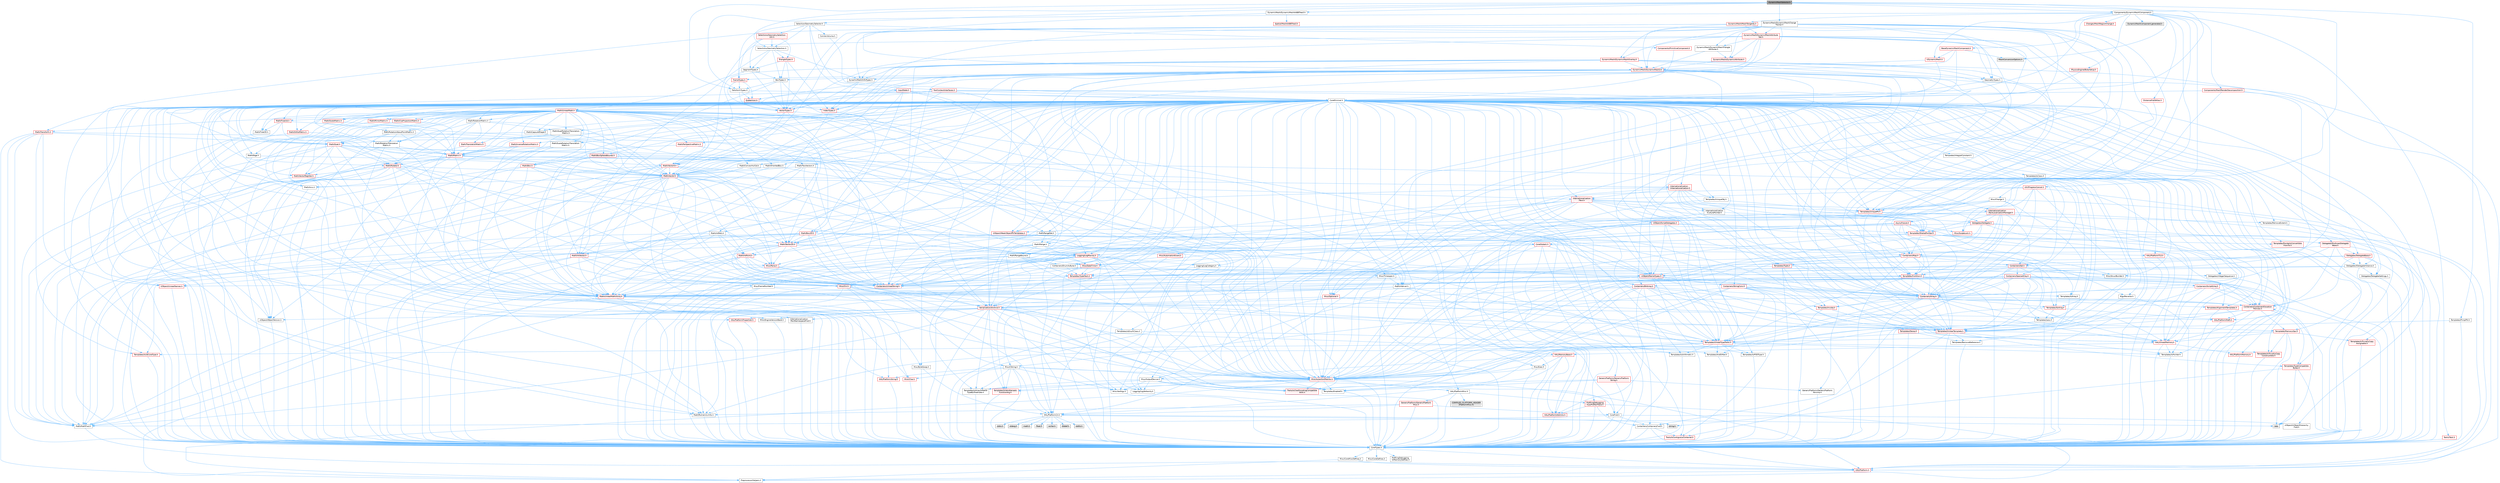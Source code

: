 digraph "DynamicMeshSelector.h"
{
 // INTERACTIVE_SVG=YES
 // LATEX_PDF_SIZE
  bgcolor="transparent";
  edge [fontname=Helvetica,fontsize=10,labelfontname=Helvetica,labelfontsize=10];
  node [fontname=Helvetica,fontsize=10,shape=box,height=0.2,width=0.4];
  Node1 [id="Node000001",label="DynamicMeshSelector.h",height=0.2,width=0.4,color="gray40", fillcolor="grey60", style="filled", fontcolor="black",tooltip=" "];
  Node1 -> Node2 [id="edge1_Node000001_Node000002",color="steelblue1",style="solid",tooltip=" "];
  Node2 [id="Node000002",label="CoreMinimal.h",height=0.2,width=0.4,color="grey40", fillcolor="white", style="filled",URL="$d7/d67/CoreMinimal_8h.html",tooltip=" "];
  Node2 -> Node3 [id="edge2_Node000002_Node000003",color="steelblue1",style="solid",tooltip=" "];
  Node3 [id="Node000003",label="CoreTypes.h",height=0.2,width=0.4,color="grey40", fillcolor="white", style="filled",URL="$dc/dec/CoreTypes_8h.html",tooltip=" "];
  Node3 -> Node4 [id="edge3_Node000003_Node000004",color="steelblue1",style="solid",tooltip=" "];
  Node4 [id="Node000004",label="HAL/Platform.h",height=0.2,width=0.4,color="red", fillcolor="#FFF0F0", style="filled",URL="$d9/dd0/Platform_8h.html",tooltip=" "];
  Node4 -> Node8 [id="edge4_Node000004_Node000008",color="steelblue1",style="solid",tooltip=" "];
  Node8 [id="Node000008",label="PreprocessorHelpers.h",height=0.2,width=0.4,color="grey40", fillcolor="white", style="filled",URL="$db/ddb/PreprocessorHelpers_8h.html",tooltip=" "];
  Node3 -> Node14 [id="edge5_Node000003_Node000014",color="steelblue1",style="solid",tooltip=" "];
  Node14 [id="Node000014",label="ProfilingDebugging\l/UMemoryDefines.h",height=0.2,width=0.4,color="grey40", fillcolor="white", style="filled",URL="$d2/da2/UMemoryDefines_8h.html",tooltip=" "];
  Node3 -> Node15 [id="edge6_Node000003_Node000015",color="steelblue1",style="solid",tooltip=" "];
  Node15 [id="Node000015",label="Misc/CoreMiscDefines.h",height=0.2,width=0.4,color="grey40", fillcolor="white", style="filled",URL="$da/d38/CoreMiscDefines_8h.html",tooltip=" "];
  Node15 -> Node4 [id="edge7_Node000015_Node000004",color="steelblue1",style="solid",tooltip=" "];
  Node15 -> Node8 [id="edge8_Node000015_Node000008",color="steelblue1",style="solid",tooltip=" "];
  Node3 -> Node16 [id="edge9_Node000003_Node000016",color="steelblue1",style="solid",tooltip=" "];
  Node16 [id="Node000016",label="Misc/CoreDefines.h",height=0.2,width=0.4,color="grey40", fillcolor="white", style="filled",URL="$d3/dd2/CoreDefines_8h.html",tooltip=" "];
  Node2 -> Node17 [id="edge10_Node000002_Node000017",color="steelblue1",style="solid",tooltip=" "];
  Node17 [id="Node000017",label="CoreFwd.h",height=0.2,width=0.4,color="grey40", fillcolor="white", style="filled",URL="$d1/d1e/CoreFwd_8h.html",tooltip=" "];
  Node17 -> Node3 [id="edge11_Node000017_Node000003",color="steelblue1",style="solid",tooltip=" "];
  Node17 -> Node18 [id="edge12_Node000017_Node000018",color="steelblue1",style="solid",tooltip=" "];
  Node18 [id="Node000018",label="Containers/ContainersFwd.h",height=0.2,width=0.4,color="grey40", fillcolor="white", style="filled",URL="$d4/d0a/ContainersFwd_8h.html",tooltip=" "];
  Node18 -> Node4 [id="edge13_Node000018_Node000004",color="steelblue1",style="solid",tooltip=" "];
  Node18 -> Node3 [id="edge14_Node000018_Node000003",color="steelblue1",style="solid",tooltip=" "];
  Node18 -> Node19 [id="edge15_Node000018_Node000019",color="steelblue1",style="solid",tooltip=" "];
  Node19 [id="Node000019",label="Traits/IsContiguousContainer.h",height=0.2,width=0.4,color="red", fillcolor="#FFF0F0", style="filled",URL="$d5/d3c/IsContiguousContainer_8h.html",tooltip=" "];
  Node19 -> Node3 [id="edge16_Node000019_Node000003",color="steelblue1",style="solid",tooltip=" "];
  Node17 -> Node22 [id="edge17_Node000017_Node000022",color="steelblue1",style="solid",tooltip=" "];
  Node22 [id="Node000022",label="Math/MathFwd.h",height=0.2,width=0.4,color="grey40", fillcolor="white", style="filled",URL="$d2/d10/MathFwd_8h.html",tooltip=" "];
  Node22 -> Node4 [id="edge18_Node000022_Node000004",color="steelblue1",style="solid",tooltip=" "];
  Node17 -> Node23 [id="edge19_Node000017_Node000023",color="steelblue1",style="solid",tooltip=" "];
  Node23 [id="Node000023",label="UObject/UObjectHierarchy\lFwd.h",height=0.2,width=0.4,color="grey40", fillcolor="white", style="filled",URL="$d3/d13/UObjectHierarchyFwd_8h.html",tooltip=" "];
  Node2 -> Node23 [id="edge20_Node000002_Node000023",color="steelblue1",style="solid",tooltip=" "];
  Node2 -> Node18 [id="edge21_Node000002_Node000018",color="steelblue1",style="solid",tooltip=" "];
  Node2 -> Node24 [id="edge22_Node000002_Node000024",color="steelblue1",style="solid",tooltip=" "];
  Node24 [id="Node000024",label="Misc/VarArgs.h",height=0.2,width=0.4,color="grey40", fillcolor="white", style="filled",URL="$d5/d6f/VarArgs_8h.html",tooltip=" "];
  Node24 -> Node3 [id="edge23_Node000024_Node000003",color="steelblue1",style="solid",tooltip=" "];
  Node2 -> Node25 [id="edge24_Node000002_Node000025",color="steelblue1",style="solid",tooltip=" "];
  Node25 [id="Node000025",label="Logging/LogVerbosity.h",height=0.2,width=0.4,color="grey40", fillcolor="white", style="filled",URL="$d2/d8f/LogVerbosity_8h.html",tooltip=" "];
  Node25 -> Node3 [id="edge25_Node000025_Node000003",color="steelblue1",style="solid",tooltip=" "];
  Node2 -> Node26 [id="edge26_Node000002_Node000026",color="steelblue1",style="solid",tooltip=" "];
  Node26 [id="Node000026",label="Misc/OutputDevice.h",height=0.2,width=0.4,color="grey40", fillcolor="white", style="filled",URL="$d7/d32/OutputDevice_8h.html",tooltip=" "];
  Node26 -> Node17 [id="edge27_Node000026_Node000017",color="steelblue1",style="solid",tooltip=" "];
  Node26 -> Node3 [id="edge28_Node000026_Node000003",color="steelblue1",style="solid",tooltip=" "];
  Node26 -> Node25 [id="edge29_Node000026_Node000025",color="steelblue1",style="solid",tooltip=" "];
  Node26 -> Node24 [id="edge30_Node000026_Node000024",color="steelblue1",style="solid",tooltip=" "];
  Node26 -> Node27 [id="edge31_Node000026_Node000027",color="steelblue1",style="solid",tooltip=" "];
  Node27 [id="Node000027",label="Templates/IsArrayOrRefOf\lTypeByPredicate.h",height=0.2,width=0.4,color="grey40", fillcolor="white", style="filled",URL="$d6/da1/IsArrayOrRefOfTypeByPredicate_8h.html",tooltip=" "];
  Node27 -> Node3 [id="edge32_Node000027_Node000003",color="steelblue1",style="solid",tooltip=" "];
  Node26 -> Node28 [id="edge33_Node000026_Node000028",color="steelblue1",style="solid",tooltip=" "];
  Node28 [id="Node000028",label="Templates/IsValidVariadic\lFunctionArg.h",height=0.2,width=0.4,color="red", fillcolor="#FFF0F0", style="filled",URL="$d0/dc8/IsValidVariadicFunctionArg_8h.html",tooltip=" "];
  Node28 -> Node3 [id="edge34_Node000028_Node000003",color="steelblue1",style="solid",tooltip=" "];
  Node26 -> Node30 [id="edge35_Node000026_Node000030",color="steelblue1",style="solid",tooltip=" "];
  Node30 [id="Node000030",label="Traits/IsCharEncodingCompatible\lWith.h",height=0.2,width=0.4,color="red", fillcolor="#FFF0F0", style="filled",URL="$df/dd1/IsCharEncodingCompatibleWith_8h.html",tooltip=" "];
  Node2 -> Node32 [id="edge36_Node000002_Node000032",color="steelblue1",style="solid",tooltip=" "];
  Node32 [id="Node000032",label="HAL/PlatformCrt.h",height=0.2,width=0.4,color="grey40", fillcolor="white", style="filled",URL="$d8/d75/PlatformCrt_8h.html",tooltip=" "];
  Node32 -> Node33 [id="edge37_Node000032_Node000033",color="steelblue1",style="solid",tooltip=" "];
  Node33 [id="Node000033",label="new",height=0.2,width=0.4,color="grey60", fillcolor="#E0E0E0", style="filled",tooltip=" "];
  Node32 -> Node34 [id="edge38_Node000032_Node000034",color="steelblue1",style="solid",tooltip=" "];
  Node34 [id="Node000034",label="wchar.h",height=0.2,width=0.4,color="grey60", fillcolor="#E0E0E0", style="filled",tooltip=" "];
  Node32 -> Node35 [id="edge39_Node000032_Node000035",color="steelblue1",style="solid",tooltip=" "];
  Node35 [id="Node000035",label="stddef.h",height=0.2,width=0.4,color="grey60", fillcolor="#E0E0E0", style="filled",tooltip=" "];
  Node32 -> Node36 [id="edge40_Node000032_Node000036",color="steelblue1",style="solid",tooltip=" "];
  Node36 [id="Node000036",label="stdlib.h",height=0.2,width=0.4,color="grey60", fillcolor="#E0E0E0", style="filled",tooltip=" "];
  Node32 -> Node37 [id="edge41_Node000032_Node000037",color="steelblue1",style="solid",tooltip=" "];
  Node37 [id="Node000037",label="stdio.h",height=0.2,width=0.4,color="grey60", fillcolor="#E0E0E0", style="filled",tooltip=" "];
  Node32 -> Node38 [id="edge42_Node000032_Node000038",color="steelblue1",style="solid",tooltip=" "];
  Node38 [id="Node000038",label="stdarg.h",height=0.2,width=0.4,color="grey60", fillcolor="#E0E0E0", style="filled",tooltip=" "];
  Node32 -> Node39 [id="edge43_Node000032_Node000039",color="steelblue1",style="solid",tooltip=" "];
  Node39 [id="Node000039",label="math.h",height=0.2,width=0.4,color="grey60", fillcolor="#E0E0E0", style="filled",tooltip=" "];
  Node32 -> Node40 [id="edge44_Node000032_Node000040",color="steelblue1",style="solid",tooltip=" "];
  Node40 [id="Node000040",label="float.h",height=0.2,width=0.4,color="grey60", fillcolor="#E0E0E0", style="filled",tooltip=" "];
  Node32 -> Node41 [id="edge45_Node000032_Node000041",color="steelblue1",style="solid",tooltip=" "];
  Node41 [id="Node000041",label="string.h",height=0.2,width=0.4,color="grey60", fillcolor="#E0E0E0", style="filled",tooltip=" "];
  Node2 -> Node42 [id="edge46_Node000002_Node000042",color="steelblue1",style="solid",tooltip=" "];
  Node42 [id="Node000042",label="HAL/PlatformMisc.h",height=0.2,width=0.4,color="grey40", fillcolor="white", style="filled",URL="$d0/df5/PlatformMisc_8h.html",tooltip=" "];
  Node42 -> Node3 [id="edge47_Node000042_Node000003",color="steelblue1",style="solid",tooltip=" "];
  Node42 -> Node43 [id="edge48_Node000042_Node000043",color="steelblue1",style="solid",tooltip=" "];
  Node43 [id="Node000043",label="GenericPlatform/GenericPlatform\lMisc.h",height=0.2,width=0.4,color="red", fillcolor="#FFF0F0", style="filled",URL="$db/d9a/GenericPlatformMisc_8h.html",tooltip=" "];
  Node43 -> Node17 [id="edge49_Node000043_Node000017",color="steelblue1",style="solid",tooltip=" "];
  Node43 -> Node3 [id="edge50_Node000043_Node000003",color="steelblue1",style="solid",tooltip=" "];
  Node43 -> Node32 [id="edge51_Node000043_Node000032",color="steelblue1",style="solid",tooltip=" "];
  Node43 -> Node47 [id="edge52_Node000043_Node000047",color="steelblue1",style="solid",tooltip=" "];
  Node47 [id="Node000047",label="Math/NumericLimits.h",height=0.2,width=0.4,color="grey40", fillcolor="white", style="filled",URL="$df/d1b/NumericLimits_8h.html",tooltip=" "];
  Node47 -> Node3 [id="edge53_Node000047_Node000003",color="steelblue1",style="solid",tooltip=" "];
  Node42 -> Node52 [id="edge54_Node000042_Node000052",color="steelblue1",style="solid",tooltip=" "];
  Node52 [id="Node000052",label="COMPILED_PLATFORM_HEADER\l(PlatformMisc.h)",height=0.2,width=0.4,color="grey60", fillcolor="#E0E0E0", style="filled",tooltip=" "];
  Node42 -> Node53 [id="edge55_Node000042_Node000053",color="steelblue1",style="solid",tooltip=" "];
  Node53 [id="Node000053",label="ProfilingDebugging\l/CpuProfilerTrace.h",height=0.2,width=0.4,color="red", fillcolor="#FFF0F0", style="filled",URL="$da/dcb/CpuProfilerTrace_8h.html",tooltip=" "];
  Node53 -> Node3 [id="edge56_Node000053_Node000003",color="steelblue1",style="solid",tooltip=" "];
  Node53 -> Node18 [id="edge57_Node000053_Node000018",color="steelblue1",style="solid",tooltip=" "];
  Node53 -> Node54 [id="edge58_Node000053_Node000054",color="steelblue1",style="solid",tooltip=" "];
  Node54 [id="Node000054",label="HAL/PlatformAtomics.h",height=0.2,width=0.4,color="red", fillcolor="#FFF0F0", style="filled",URL="$d3/d36/PlatformAtomics_8h.html",tooltip=" "];
  Node54 -> Node3 [id="edge59_Node000054_Node000003",color="steelblue1",style="solid",tooltip=" "];
  Node53 -> Node8 [id="edge60_Node000053_Node000008",color="steelblue1",style="solid",tooltip=" "];
  Node2 -> Node61 [id="edge61_Node000002_Node000061",color="steelblue1",style="solid",tooltip=" "];
  Node61 [id="Node000061",label="Misc/AssertionMacros.h",height=0.2,width=0.4,color="red", fillcolor="#FFF0F0", style="filled",URL="$d0/dfa/AssertionMacros_8h.html",tooltip=" "];
  Node61 -> Node3 [id="edge62_Node000061_Node000003",color="steelblue1",style="solid",tooltip=" "];
  Node61 -> Node4 [id="edge63_Node000061_Node000004",color="steelblue1",style="solid",tooltip=" "];
  Node61 -> Node42 [id="edge64_Node000061_Node000042",color="steelblue1",style="solid",tooltip=" "];
  Node61 -> Node8 [id="edge65_Node000061_Node000008",color="steelblue1",style="solid",tooltip=" "];
  Node61 -> Node62 [id="edge66_Node000061_Node000062",color="steelblue1",style="solid",tooltip=" "];
  Node62 [id="Node000062",label="Templates/EnableIf.h",height=0.2,width=0.4,color="grey40", fillcolor="white", style="filled",URL="$d7/d60/EnableIf_8h.html",tooltip=" "];
  Node62 -> Node3 [id="edge67_Node000062_Node000003",color="steelblue1",style="solid",tooltip=" "];
  Node61 -> Node27 [id="edge68_Node000061_Node000027",color="steelblue1",style="solid",tooltip=" "];
  Node61 -> Node28 [id="edge69_Node000061_Node000028",color="steelblue1",style="solid",tooltip=" "];
  Node61 -> Node30 [id="edge70_Node000061_Node000030",color="steelblue1",style="solid",tooltip=" "];
  Node61 -> Node24 [id="edge71_Node000061_Node000024",color="steelblue1",style="solid",tooltip=" "];
  Node2 -> Node70 [id="edge72_Node000002_Node000070",color="steelblue1",style="solid",tooltip=" "];
  Node70 [id="Node000070",label="Templates/IsPointer.h",height=0.2,width=0.4,color="grey40", fillcolor="white", style="filled",URL="$d7/d05/IsPointer_8h.html",tooltip=" "];
  Node70 -> Node3 [id="edge73_Node000070_Node000003",color="steelblue1",style="solid",tooltip=" "];
  Node2 -> Node71 [id="edge74_Node000002_Node000071",color="steelblue1",style="solid",tooltip=" "];
  Node71 [id="Node000071",label="HAL/PlatformMemory.h",height=0.2,width=0.4,color="red", fillcolor="#FFF0F0", style="filled",URL="$de/d68/PlatformMemory_8h.html",tooltip=" "];
  Node71 -> Node3 [id="edge75_Node000071_Node000003",color="steelblue1",style="solid",tooltip=" "];
  Node2 -> Node54 [id="edge76_Node000002_Node000054",color="steelblue1",style="solid",tooltip=" "];
  Node2 -> Node76 [id="edge77_Node000002_Node000076",color="steelblue1",style="solid",tooltip=" "];
  Node76 [id="Node000076",label="Misc/Exec.h",height=0.2,width=0.4,color="grey40", fillcolor="white", style="filled",URL="$de/ddb/Exec_8h.html",tooltip=" "];
  Node76 -> Node3 [id="edge78_Node000076_Node000003",color="steelblue1",style="solid",tooltip=" "];
  Node76 -> Node61 [id="edge79_Node000076_Node000061",color="steelblue1",style="solid",tooltip=" "];
  Node2 -> Node77 [id="edge80_Node000002_Node000077",color="steelblue1",style="solid",tooltip=" "];
  Node77 [id="Node000077",label="HAL/MemoryBase.h",height=0.2,width=0.4,color="red", fillcolor="#FFF0F0", style="filled",URL="$d6/d9f/MemoryBase_8h.html",tooltip=" "];
  Node77 -> Node3 [id="edge81_Node000077_Node000003",color="steelblue1",style="solid",tooltip=" "];
  Node77 -> Node54 [id="edge82_Node000077_Node000054",color="steelblue1",style="solid",tooltip=" "];
  Node77 -> Node32 [id="edge83_Node000077_Node000032",color="steelblue1",style="solid",tooltip=" "];
  Node77 -> Node76 [id="edge84_Node000077_Node000076",color="steelblue1",style="solid",tooltip=" "];
  Node77 -> Node26 [id="edge85_Node000077_Node000026",color="steelblue1",style="solid",tooltip=" "];
  Node2 -> Node87 [id="edge86_Node000002_Node000087",color="steelblue1",style="solid",tooltip=" "];
  Node87 [id="Node000087",label="HAL/UnrealMemory.h",height=0.2,width=0.4,color="red", fillcolor="#FFF0F0", style="filled",URL="$d9/d96/UnrealMemory_8h.html",tooltip=" "];
  Node87 -> Node3 [id="edge87_Node000087_Node000003",color="steelblue1",style="solid",tooltip=" "];
  Node87 -> Node77 [id="edge88_Node000087_Node000077",color="steelblue1",style="solid",tooltip=" "];
  Node87 -> Node71 [id="edge89_Node000087_Node000071",color="steelblue1",style="solid",tooltip=" "];
  Node87 -> Node70 [id="edge90_Node000087_Node000070",color="steelblue1",style="solid",tooltip=" "];
  Node2 -> Node89 [id="edge91_Node000002_Node000089",color="steelblue1",style="solid",tooltip=" "];
  Node89 [id="Node000089",label="Templates/IsArithmetic.h",height=0.2,width=0.4,color="grey40", fillcolor="white", style="filled",URL="$d2/d5d/IsArithmetic_8h.html",tooltip=" "];
  Node89 -> Node3 [id="edge92_Node000089_Node000003",color="steelblue1",style="solid",tooltip=" "];
  Node2 -> Node83 [id="edge93_Node000002_Node000083",color="steelblue1",style="solid",tooltip=" "];
  Node83 [id="Node000083",label="Templates/AndOrNot.h",height=0.2,width=0.4,color="grey40", fillcolor="white", style="filled",URL="$db/d0a/AndOrNot_8h.html",tooltip=" "];
  Node83 -> Node3 [id="edge94_Node000083_Node000003",color="steelblue1",style="solid",tooltip=" "];
  Node2 -> Node90 [id="edge95_Node000002_Node000090",color="steelblue1",style="solid",tooltip=" "];
  Node90 [id="Node000090",label="Templates/IsPODType.h",height=0.2,width=0.4,color="grey40", fillcolor="white", style="filled",URL="$d7/db1/IsPODType_8h.html",tooltip=" "];
  Node90 -> Node3 [id="edge96_Node000090_Node000003",color="steelblue1",style="solid",tooltip=" "];
  Node2 -> Node91 [id="edge97_Node000002_Node000091",color="steelblue1",style="solid",tooltip=" "];
  Node91 [id="Node000091",label="Templates/IsUECoreType.h",height=0.2,width=0.4,color="red", fillcolor="#FFF0F0", style="filled",URL="$d1/db8/IsUECoreType_8h.html",tooltip=" "];
  Node91 -> Node3 [id="edge98_Node000091_Node000003",color="steelblue1",style="solid",tooltip=" "];
  Node2 -> Node84 [id="edge99_Node000002_Node000084",color="steelblue1",style="solid",tooltip=" "];
  Node84 [id="Node000084",label="Templates/IsTriviallyCopy\lConstructible.h",height=0.2,width=0.4,color="red", fillcolor="#FFF0F0", style="filled",URL="$d3/d78/IsTriviallyCopyConstructible_8h.html",tooltip=" "];
  Node84 -> Node3 [id="edge100_Node000084_Node000003",color="steelblue1",style="solid",tooltip=" "];
  Node2 -> Node92 [id="edge101_Node000002_Node000092",color="steelblue1",style="solid",tooltip=" "];
  Node92 [id="Node000092",label="Templates/UnrealTypeTraits.h",height=0.2,width=0.4,color="red", fillcolor="#FFF0F0", style="filled",URL="$d2/d2d/UnrealTypeTraits_8h.html",tooltip=" "];
  Node92 -> Node3 [id="edge102_Node000092_Node000003",color="steelblue1",style="solid",tooltip=" "];
  Node92 -> Node70 [id="edge103_Node000092_Node000070",color="steelblue1",style="solid",tooltip=" "];
  Node92 -> Node61 [id="edge104_Node000092_Node000061",color="steelblue1",style="solid",tooltip=" "];
  Node92 -> Node83 [id="edge105_Node000092_Node000083",color="steelblue1",style="solid",tooltip=" "];
  Node92 -> Node62 [id="edge106_Node000092_Node000062",color="steelblue1",style="solid",tooltip=" "];
  Node92 -> Node89 [id="edge107_Node000092_Node000089",color="steelblue1",style="solid",tooltip=" "];
  Node92 -> Node90 [id="edge108_Node000092_Node000090",color="steelblue1",style="solid",tooltip=" "];
  Node92 -> Node91 [id="edge109_Node000092_Node000091",color="steelblue1",style="solid",tooltip=" "];
  Node92 -> Node84 [id="edge110_Node000092_Node000084",color="steelblue1",style="solid",tooltip=" "];
  Node2 -> Node62 [id="edge111_Node000002_Node000062",color="steelblue1",style="solid",tooltip=" "];
  Node2 -> Node94 [id="edge112_Node000002_Node000094",color="steelblue1",style="solid",tooltip=" "];
  Node94 [id="Node000094",label="Templates/RemoveReference.h",height=0.2,width=0.4,color="grey40", fillcolor="white", style="filled",URL="$da/dbe/RemoveReference_8h.html",tooltip=" "];
  Node94 -> Node3 [id="edge113_Node000094_Node000003",color="steelblue1",style="solid",tooltip=" "];
  Node2 -> Node95 [id="edge114_Node000002_Node000095",color="steelblue1",style="solid",tooltip=" "];
  Node95 [id="Node000095",label="Templates/IntegralConstant.h",height=0.2,width=0.4,color="grey40", fillcolor="white", style="filled",URL="$db/d1b/IntegralConstant_8h.html",tooltip=" "];
  Node95 -> Node3 [id="edge115_Node000095_Node000003",color="steelblue1",style="solid",tooltip=" "];
  Node2 -> Node96 [id="edge116_Node000002_Node000096",color="steelblue1",style="solid",tooltip=" "];
  Node96 [id="Node000096",label="Templates/IsClass.h",height=0.2,width=0.4,color="grey40", fillcolor="white", style="filled",URL="$db/dcb/IsClass_8h.html",tooltip=" "];
  Node96 -> Node3 [id="edge117_Node000096_Node000003",color="steelblue1",style="solid",tooltip=" "];
  Node2 -> Node97 [id="edge118_Node000002_Node000097",color="steelblue1",style="solid",tooltip=" "];
  Node97 [id="Node000097",label="Templates/TypeCompatible\lBytes.h",height=0.2,width=0.4,color="red", fillcolor="#FFF0F0", style="filled",URL="$df/d0a/TypeCompatibleBytes_8h.html",tooltip=" "];
  Node97 -> Node3 [id="edge119_Node000097_Node000003",color="steelblue1",style="solid",tooltip=" "];
  Node97 -> Node41 [id="edge120_Node000097_Node000041",color="steelblue1",style="solid",tooltip=" "];
  Node97 -> Node33 [id="edge121_Node000097_Node000033",color="steelblue1",style="solid",tooltip=" "];
  Node2 -> Node19 [id="edge122_Node000002_Node000019",color="steelblue1",style="solid",tooltip=" "];
  Node2 -> Node98 [id="edge123_Node000002_Node000098",color="steelblue1",style="solid",tooltip=" "];
  Node98 [id="Node000098",label="Templates/UnrealTemplate.h",height=0.2,width=0.4,color="red", fillcolor="#FFF0F0", style="filled",URL="$d4/d24/UnrealTemplate_8h.html",tooltip=" "];
  Node98 -> Node3 [id="edge124_Node000098_Node000003",color="steelblue1",style="solid",tooltip=" "];
  Node98 -> Node70 [id="edge125_Node000098_Node000070",color="steelblue1",style="solid",tooltip=" "];
  Node98 -> Node87 [id="edge126_Node000098_Node000087",color="steelblue1",style="solid",tooltip=" "];
  Node98 -> Node92 [id="edge127_Node000098_Node000092",color="steelblue1",style="solid",tooltip=" "];
  Node98 -> Node94 [id="edge128_Node000098_Node000094",color="steelblue1",style="solid",tooltip=" "];
  Node98 -> Node97 [id="edge129_Node000098_Node000097",color="steelblue1",style="solid",tooltip=" "];
  Node98 -> Node19 [id="edge130_Node000098_Node000019",color="steelblue1",style="solid",tooltip=" "];
  Node2 -> Node47 [id="edge131_Node000002_Node000047",color="steelblue1",style="solid",tooltip=" "];
  Node2 -> Node102 [id="edge132_Node000002_Node000102",color="steelblue1",style="solid",tooltip=" "];
  Node102 [id="Node000102",label="HAL/PlatformMath.h",height=0.2,width=0.4,color="red", fillcolor="#FFF0F0", style="filled",URL="$dc/d53/PlatformMath_8h.html",tooltip=" "];
  Node102 -> Node3 [id="edge133_Node000102_Node000003",color="steelblue1",style="solid",tooltip=" "];
  Node2 -> Node85 [id="edge134_Node000002_Node000085",color="steelblue1",style="solid",tooltip=" "];
  Node85 [id="Node000085",label="Templates/IsTriviallyCopy\lAssignable.h",height=0.2,width=0.4,color="red", fillcolor="#FFF0F0", style="filled",URL="$d2/df2/IsTriviallyCopyAssignable_8h.html",tooltip=" "];
  Node85 -> Node3 [id="edge135_Node000085_Node000003",color="steelblue1",style="solid",tooltip=" "];
  Node2 -> Node110 [id="edge136_Node000002_Node000110",color="steelblue1",style="solid",tooltip=" "];
  Node110 [id="Node000110",label="Templates/MemoryOps.h",height=0.2,width=0.4,color="red", fillcolor="#FFF0F0", style="filled",URL="$db/dea/MemoryOps_8h.html",tooltip=" "];
  Node110 -> Node3 [id="edge137_Node000110_Node000003",color="steelblue1",style="solid",tooltip=" "];
  Node110 -> Node87 [id="edge138_Node000110_Node000087",color="steelblue1",style="solid",tooltip=" "];
  Node110 -> Node85 [id="edge139_Node000110_Node000085",color="steelblue1",style="solid",tooltip=" "];
  Node110 -> Node84 [id="edge140_Node000110_Node000084",color="steelblue1",style="solid",tooltip=" "];
  Node110 -> Node92 [id="edge141_Node000110_Node000092",color="steelblue1",style="solid",tooltip=" "];
  Node110 -> Node33 [id="edge142_Node000110_Node000033",color="steelblue1",style="solid",tooltip=" "];
  Node2 -> Node111 [id="edge143_Node000002_Node000111",color="steelblue1",style="solid",tooltip=" "];
  Node111 [id="Node000111",label="Containers/ContainerAllocation\lPolicies.h",height=0.2,width=0.4,color="red", fillcolor="#FFF0F0", style="filled",URL="$d7/dff/ContainerAllocationPolicies_8h.html",tooltip=" "];
  Node111 -> Node3 [id="edge144_Node000111_Node000003",color="steelblue1",style="solid",tooltip=" "];
  Node111 -> Node111 [id="edge145_Node000111_Node000111",color="steelblue1",style="solid",tooltip=" "];
  Node111 -> Node102 [id="edge146_Node000111_Node000102",color="steelblue1",style="solid",tooltip=" "];
  Node111 -> Node87 [id="edge147_Node000111_Node000087",color="steelblue1",style="solid",tooltip=" "];
  Node111 -> Node47 [id="edge148_Node000111_Node000047",color="steelblue1",style="solid",tooltip=" "];
  Node111 -> Node61 [id="edge149_Node000111_Node000061",color="steelblue1",style="solid",tooltip=" "];
  Node111 -> Node110 [id="edge150_Node000111_Node000110",color="steelblue1",style="solid",tooltip=" "];
  Node111 -> Node97 [id="edge151_Node000111_Node000097",color="steelblue1",style="solid",tooltip=" "];
  Node2 -> Node114 [id="edge152_Node000002_Node000114",color="steelblue1",style="solid",tooltip=" "];
  Node114 [id="Node000114",label="Templates/IsEnumClass.h",height=0.2,width=0.4,color="grey40", fillcolor="white", style="filled",URL="$d7/d15/IsEnumClass_8h.html",tooltip=" "];
  Node114 -> Node3 [id="edge153_Node000114_Node000003",color="steelblue1",style="solid",tooltip=" "];
  Node114 -> Node83 [id="edge154_Node000114_Node000083",color="steelblue1",style="solid",tooltip=" "];
  Node2 -> Node115 [id="edge155_Node000002_Node000115",color="steelblue1",style="solid",tooltip=" "];
  Node115 [id="Node000115",label="HAL/PlatformProperties.h",height=0.2,width=0.4,color="red", fillcolor="#FFF0F0", style="filled",URL="$d9/db0/PlatformProperties_8h.html",tooltip=" "];
  Node115 -> Node3 [id="edge156_Node000115_Node000003",color="steelblue1",style="solid",tooltip=" "];
  Node2 -> Node118 [id="edge157_Node000002_Node000118",color="steelblue1",style="solid",tooltip=" "];
  Node118 [id="Node000118",label="Misc/EngineVersionBase.h",height=0.2,width=0.4,color="grey40", fillcolor="white", style="filled",URL="$d5/d2b/EngineVersionBase_8h.html",tooltip=" "];
  Node118 -> Node3 [id="edge158_Node000118_Node000003",color="steelblue1",style="solid",tooltip=" "];
  Node2 -> Node119 [id="edge159_Node000002_Node000119",color="steelblue1",style="solid",tooltip=" "];
  Node119 [id="Node000119",label="Internationalization\l/TextNamespaceFwd.h",height=0.2,width=0.4,color="grey40", fillcolor="white", style="filled",URL="$d8/d97/TextNamespaceFwd_8h.html",tooltip=" "];
  Node119 -> Node3 [id="edge160_Node000119_Node000003",color="steelblue1",style="solid",tooltip=" "];
  Node2 -> Node120 [id="edge161_Node000002_Node000120",color="steelblue1",style="solid",tooltip=" "];
  Node120 [id="Node000120",label="Serialization/Archive.h",height=0.2,width=0.4,color="red", fillcolor="#FFF0F0", style="filled",URL="$d7/d3b/Archive_8h.html",tooltip=" "];
  Node120 -> Node17 [id="edge162_Node000120_Node000017",color="steelblue1",style="solid",tooltip=" "];
  Node120 -> Node3 [id="edge163_Node000120_Node000003",color="steelblue1",style="solid",tooltip=" "];
  Node120 -> Node115 [id="edge164_Node000120_Node000115",color="steelblue1",style="solid",tooltip=" "];
  Node120 -> Node119 [id="edge165_Node000120_Node000119",color="steelblue1",style="solid",tooltip=" "];
  Node120 -> Node22 [id="edge166_Node000120_Node000022",color="steelblue1",style="solid",tooltip=" "];
  Node120 -> Node61 [id="edge167_Node000120_Node000061",color="steelblue1",style="solid",tooltip=" "];
  Node120 -> Node118 [id="edge168_Node000120_Node000118",color="steelblue1",style="solid",tooltip=" "];
  Node120 -> Node24 [id="edge169_Node000120_Node000024",color="steelblue1",style="solid",tooltip=" "];
  Node120 -> Node62 [id="edge170_Node000120_Node000062",color="steelblue1",style="solid",tooltip=" "];
  Node120 -> Node27 [id="edge171_Node000120_Node000027",color="steelblue1",style="solid",tooltip=" "];
  Node120 -> Node114 [id="edge172_Node000120_Node000114",color="steelblue1",style="solid",tooltip=" "];
  Node120 -> Node28 [id="edge173_Node000120_Node000028",color="steelblue1",style="solid",tooltip=" "];
  Node120 -> Node98 [id="edge174_Node000120_Node000098",color="steelblue1",style="solid",tooltip=" "];
  Node120 -> Node30 [id="edge175_Node000120_Node000030",color="steelblue1",style="solid",tooltip=" "];
  Node120 -> Node123 [id="edge176_Node000120_Node000123",color="steelblue1",style="solid",tooltip=" "];
  Node123 [id="Node000123",label="UObject/ObjectVersion.h",height=0.2,width=0.4,color="grey40", fillcolor="white", style="filled",URL="$da/d63/ObjectVersion_8h.html",tooltip=" "];
  Node123 -> Node3 [id="edge177_Node000123_Node000003",color="steelblue1",style="solid",tooltip=" "];
  Node2 -> Node124 [id="edge178_Node000002_Node000124",color="steelblue1",style="solid",tooltip=" "];
  Node124 [id="Node000124",label="Templates/Less.h",height=0.2,width=0.4,color="grey40", fillcolor="white", style="filled",URL="$de/dc8/Less_8h.html",tooltip=" "];
  Node124 -> Node3 [id="edge179_Node000124_Node000003",color="steelblue1",style="solid",tooltip=" "];
  Node124 -> Node98 [id="edge180_Node000124_Node000098",color="steelblue1",style="solid",tooltip=" "];
  Node2 -> Node125 [id="edge181_Node000002_Node000125",color="steelblue1",style="solid",tooltip=" "];
  Node125 [id="Node000125",label="Templates/Sorting.h",height=0.2,width=0.4,color="red", fillcolor="#FFF0F0", style="filled",URL="$d3/d9e/Sorting_8h.html",tooltip=" "];
  Node125 -> Node3 [id="edge182_Node000125_Node000003",color="steelblue1",style="solid",tooltip=" "];
  Node125 -> Node102 [id="edge183_Node000125_Node000102",color="steelblue1",style="solid",tooltip=" "];
  Node125 -> Node124 [id="edge184_Node000125_Node000124",color="steelblue1",style="solid",tooltip=" "];
  Node2 -> Node136 [id="edge185_Node000002_Node000136",color="steelblue1",style="solid",tooltip=" "];
  Node136 [id="Node000136",label="Misc/Char.h",height=0.2,width=0.4,color="red", fillcolor="#FFF0F0", style="filled",URL="$d0/d58/Char_8h.html",tooltip=" "];
  Node136 -> Node3 [id="edge186_Node000136_Node000003",color="steelblue1",style="solid",tooltip=" "];
  Node2 -> Node139 [id="edge187_Node000002_Node000139",color="steelblue1",style="solid",tooltip=" "];
  Node139 [id="Node000139",label="GenericPlatform/GenericPlatform\lStricmp.h",height=0.2,width=0.4,color="grey40", fillcolor="white", style="filled",URL="$d2/d86/GenericPlatformStricmp_8h.html",tooltip=" "];
  Node139 -> Node3 [id="edge188_Node000139_Node000003",color="steelblue1",style="solid",tooltip=" "];
  Node2 -> Node140 [id="edge189_Node000002_Node000140",color="steelblue1",style="solid",tooltip=" "];
  Node140 [id="Node000140",label="GenericPlatform/GenericPlatform\lString.h",height=0.2,width=0.4,color="red", fillcolor="#FFF0F0", style="filled",URL="$dd/d20/GenericPlatformString_8h.html",tooltip=" "];
  Node140 -> Node3 [id="edge190_Node000140_Node000003",color="steelblue1",style="solid",tooltip=" "];
  Node140 -> Node139 [id="edge191_Node000140_Node000139",color="steelblue1",style="solid",tooltip=" "];
  Node140 -> Node62 [id="edge192_Node000140_Node000062",color="steelblue1",style="solid",tooltip=" "];
  Node140 -> Node30 [id="edge193_Node000140_Node000030",color="steelblue1",style="solid",tooltip=" "];
  Node2 -> Node73 [id="edge194_Node000002_Node000073",color="steelblue1",style="solid",tooltip=" "];
  Node73 [id="Node000073",label="HAL/PlatformString.h",height=0.2,width=0.4,color="red", fillcolor="#FFF0F0", style="filled",URL="$db/db5/PlatformString_8h.html",tooltip=" "];
  Node73 -> Node3 [id="edge195_Node000073_Node000003",color="steelblue1",style="solid",tooltip=" "];
  Node2 -> Node143 [id="edge196_Node000002_Node000143",color="steelblue1",style="solid",tooltip=" "];
  Node143 [id="Node000143",label="Misc/CString.h",height=0.2,width=0.4,color="grey40", fillcolor="white", style="filled",URL="$d2/d49/CString_8h.html",tooltip=" "];
  Node143 -> Node3 [id="edge197_Node000143_Node000003",color="steelblue1",style="solid",tooltip=" "];
  Node143 -> Node32 [id="edge198_Node000143_Node000032",color="steelblue1",style="solid",tooltip=" "];
  Node143 -> Node73 [id="edge199_Node000143_Node000073",color="steelblue1",style="solid",tooltip=" "];
  Node143 -> Node61 [id="edge200_Node000143_Node000061",color="steelblue1",style="solid",tooltip=" "];
  Node143 -> Node136 [id="edge201_Node000143_Node000136",color="steelblue1",style="solid",tooltip=" "];
  Node143 -> Node24 [id="edge202_Node000143_Node000024",color="steelblue1",style="solid",tooltip=" "];
  Node143 -> Node27 [id="edge203_Node000143_Node000027",color="steelblue1",style="solid",tooltip=" "];
  Node143 -> Node28 [id="edge204_Node000143_Node000028",color="steelblue1",style="solid",tooltip=" "];
  Node143 -> Node30 [id="edge205_Node000143_Node000030",color="steelblue1",style="solid",tooltip=" "];
  Node2 -> Node144 [id="edge206_Node000002_Node000144",color="steelblue1",style="solid",tooltip=" "];
  Node144 [id="Node000144",label="Misc/Crc.h",height=0.2,width=0.4,color="red", fillcolor="#FFF0F0", style="filled",URL="$d4/dd2/Crc_8h.html",tooltip=" "];
  Node144 -> Node3 [id="edge207_Node000144_Node000003",color="steelblue1",style="solid",tooltip=" "];
  Node144 -> Node73 [id="edge208_Node000144_Node000073",color="steelblue1",style="solid",tooltip=" "];
  Node144 -> Node61 [id="edge209_Node000144_Node000061",color="steelblue1",style="solid",tooltip=" "];
  Node144 -> Node143 [id="edge210_Node000144_Node000143",color="steelblue1",style="solid",tooltip=" "];
  Node144 -> Node136 [id="edge211_Node000144_Node000136",color="steelblue1",style="solid",tooltip=" "];
  Node144 -> Node92 [id="edge212_Node000144_Node000092",color="steelblue1",style="solid",tooltip=" "];
  Node2 -> Node135 [id="edge213_Node000002_Node000135",color="steelblue1",style="solid",tooltip=" "];
  Node135 [id="Node000135",label="Math/UnrealMathUtility.h",height=0.2,width=0.4,color="red", fillcolor="#FFF0F0", style="filled",URL="$db/db8/UnrealMathUtility_8h.html",tooltip=" "];
  Node135 -> Node3 [id="edge214_Node000135_Node000003",color="steelblue1",style="solid",tooltip=" "];
  Node135 -> Node61 [id="edge215_Node000135_Node000061",color="steelblue1",style="solid",tooltip=" "];
  Node135 -> Node102 [id="edge216_Node000135_Node000102",color="steelblue1",style="solid",tooltip=" "];
  Node135 -> Node22 [id="edge217_Node000135_Node000022",color="steelblue1",style="solid",tooltip=" "];
  Node2 -> Node145 [id="edge218_Node000002_Node000145",color="steelblue1",style="solid",tooltip=" "];
  Node145 [id="Node000145",label="Containers/UnrealString.h",height=0.2,width=0.4,color="red", fillcolor="#FFF0F0", style="filled",URL="$d5/dba/UnrealString_8h.html",tooltip=" "];
  Node2 -> Node149 [id="edge219_Node000002_Node000149",color="steelblue1",style="solid",tooltip=" "];
  Node149 [id="Node000149",label="Containers/Array.h",height=0.2,width=0.4,color="red", fillcolor="#FFF0F0", style="filled",URL="$df/dd0/Array_8h.html",tooltip=" "];
  Node149 -> Node3 [id="edge220_Node000149_Node000003",color="steelblue1",style="solid",tooltip=" "];
  Node149 -> Node61 [id="edge221_Node000149_Node000061",color="steelblue1",style="solid",tooltip=" "];
  Node149 -> Node87 [id="edge222_Node000149_Node000087",color="steelblue1",style="solid",tooltip=" "];
  Node149 -> Node92 [id="edge223_Node000149_Node000092",color="steelblue1",style="solid",tooltip=" "];
  Node149 -> Node98 [id="edge224_Node000149_Node000098",color="steelblue1",style="solid",tooltip=" "];
  Node149 -> Node111 [id="edge225_Node000149_Node000111",color="steelblue1",style="solid",tooltip=" "];
  Node149 -> Node120 [id="edge226_Node000149_Node000120",color="steelblue1",style="solid",tooltip=" "];
  Node149 -> Node128 [id="edge227_Node000149_Node000128",color="steelblue1",style="solid",tooltip=" "];
  Node128 [id="Node000128",label="Templates/Invoke.h",height=0.2,width=0.4,color="red", fillcolor="#FFF0F0", style="filled",URL="$d7/deb/Invoke_8h.html",tooltip=" "];
  Node128 -> Node3 [id="edge228_Node000128_Node000003",color="steelblue1",style="solid",tooltip=" "];
  Node128 -> Node98 [id="edge229_Node000128_Node000098",color="steelblue1",style="solid",tooltip=" "];
  Node149 -> Node124 [id="edge230_Node000149_Node000124",color="steelblue1",style="solid",tooltip=" "];
  Node149 -> Node125 [id="edge231_Node000149_Node000125",color="steelblue1",style="solid",tooltip=" "];
  Node149 -> Node172 [id="edge232_Node000149_Node000172",color="steelblue1",style="solid",tooltip=" "];
  Node172 [id="Node000172",label="Templates/AlignmentTemplates.h",height=0.2,width=0.4,color="red", fillcolor="#FFF0F0", style="filled",URL="$dd/d32/AlignmentTemplates_8h.html",tooltip=" "];
  Node172 -> Node3 [id="edge233_Node000172_Node000003",color="steelblue1",style="solid",tooltip=" "];
  Node172 -> Node70 [id="edge234_Node000172_Node000070",color="steelblue1",style="solid",tooltip=" "];
  Node2 -> Node173 [id="edge235_Node000002_Node000173",color="steelblue1",style="solid",tooltip=" "];
  Node173 [id="Node000173",label="Misc/FrameNumber.h",height=0.2,width=0.4,color="grey40", fillcolor="white", style="filled",URL="$dd/dbd/FrameNumber_8h.html",tooltip=" "];
  Node173 -> Node3 [id="edge236_Node000173_Node000003",color="steelblue1",style="solid",tooltip=" "];
  Node173 -> Node47 [id="edge237_Node000173_Node000047",color="steelblue1",style="solid",tooltip=" "];
  Node173 -> Node135 [id="edge238_Node000173_Node000135",color="steelblue1",style="solid",tooltip=" "];
  Node173 -> Node62 [id="edge239_Node000173_Node000062",color="steelblue1",style="solid",tooltip=" "];
  Node173 -> Node92 [id="edge240_Node000173_Node000092",color="steelblue1",style="solid",tooltip=" "];
  Node2 -> Node174 [id="edge241_Node000002_Node000174",color="steelblue1",style="solid",tooltip=" "];
  Node174 [id="Node000174",label="Misc/Timespan.h",height=0.2,width=0.4,color="grey40", fillcolor="white", style="filled",URL="$da/dd9/Timespan_8h.html",tooltip=" "];
  Node174 -> Node3 [id="edge242_Node000174_Node000003",color="steelblue1",style="solid",tooltip=" "];
  Node174 -> Node175 [id="edge243_Node000174_Node000175",color="steelblue1",style="solid",tooltip=" "];
  Node175 [id="Node000175",label="Math/Interval.h",height=0.2,width=0.4,color="grey40", fillcolor="white", style="filled",URL="$d1/d55/Interval_8h.html",tooltip=" "];
  Node175 -> Node3 [id="edge244_Node000175_Node000003",color="steelblue1",style="solid",tooltip=" "];
  Node175 -> Node89 [id="edge245_Node000175_Node000089",color="steelblue1",style="solid",tooltip=" "];
  Node175 -> Node92 [id="edge246_Node000175_Node000092",color="steelblue1",style="solid",tooltip=" "];
  Node175 -> Node47 [id="edge247_Node000175_Node000047",color="steelblue1",style="solid",tooltip=" "];
  Node175 -> Node135 [id="edge248_Node000175_Node000135",color="steelblue1",style="solid",tooltip=" "];
  Node174 -> Node135 [id="edge249_Node000174_Node000135",color="steelblue1",style="solid",tooltip=" "];
  Node174 -> Node61 [id="edge250_Node000174_Node000061",color="steelblue1",style="solid",tooltip=" "];
  Node2 -> Node176 [id="edge251_Node000002_Node000176",color="steelblue1",style="solid",tooltip=" "];
  Node176 [id="Node000176",label="Containers/StringConv.h",height=0.2,width=0.4,color="red", fillcolor="#FFF0F0", style="filled",URL="$d3/ddf/StringConv_8h.html",tooltip=" "];
  Node176 -> Node3 [id="edge252_Node000176_Node000003",color="steelblue1",style="solid",tooltip=" "];
  Node176 -> Node61 [id="edge253_Node000176_Node000061",color="steelblue1",style="solid",tooltip=" "];
  Node176 -> Node111 [id="edge254_Node000176_Node000111",color="steelblue1",style="solid",tooltip=" "];
  Node176 -> Node149 [id="edge255_Node000176_Node000149",color="steelblue1",style="solid",tooltip=" "];
  Node176 -> Node143 [id="edge256_Node000176_Node000143",color="steelblue1",style="solid",tooltip=" "];
  Node176 -> Node177 [id="edge257_Node000176_Node000177",color="steelblue1",style="solid",tooltip=" "];
  Node177 [id="Node000177",label="Templates/IsArray.h",height=0.2,width=0.4,color="grey40", fillcolor="white", style="filled",URL="$d8/d8d/IsArray_8h.html",tooltip=" "];
  Node177 -> Node3 [id="edge258_Node000177_Node000003",color="steelblue1",style="solid",tooltip=" "];
  Node176 -> Node98 [id="edge259_Node000176_Node000098",color="steelblue1",style="solid",tooltip=" "];
  Node176 -> Node92 [id="edge260_Node000176_Node000092",color="steelblue1",style="solid",tooltip=" "];
  Node176 -> Node30 [id="edge261_Node000176_Node000030",color="steelblue1",style="solid",tooltip=" "];
  Node176 -> Node19 [id="edge262_Node000176_Node000019",color="steelblue1",style="solid",tooltip=" "];
  Node2 -> Node178 [id="edge263_Node000002_Node000178",color="steelblue1",style="solid",tooltip=" "];
  Node178 [id="Node000178",label="UObject/UnrealNames.h",height=0.2,width=0.4,color="red", fillcolor="#FFF0F0", style="filled",URL="$d8/db1/UnrealNames_8h.html",tooltip=" "];
  Node178 -> Node3 [id="edge264_Node000178_Node000003",color="steelblue1",style="solid",tooltip=" "];
  Node2 -> Node180 [id="edge265_Node000002_Node000180",color="steelblue1",style="solid",tooltip=" "];
  Node180 [id="Node000180",label="UObject/NameTypes.h",height=0.2,width=0.4,color="red", fillcolor="#FFF0F0", style="filled",URL="$d6/d35/NameTypes_8h.html",tooltip=" "];
  Node180 -> Node3 [id="edge266_Node000180_Node000003",color="steelblue1",style="solid",tooltip=" "];
  Node180 -> Node61 [id="edge267_Node000180_Node000061",color="steelblue1",style="solid",tooltip=" "];
  Node180 -> Node87 [id="edge268_Node000180_Node000087",color="steelblue1",style="solid",tooltip=" "];
  Node180 -> Node92 [id="edge269_Node000180_Node000092",color="steelblue1",style="solid",tooltip=" "];
  Node180 -> Node98 [id="edge270_Node000180_Node000098",color="steelblue1",style="solid",tooltip=" "];
  Node180 -> Node145 [id="edge271_Node000180_Node000145",color="steelblue1",style="solid",tooltip=" "];
  Node180 -> Node176 [id="edge272_Node000180_Node000176",color="steelblue1",style="solid",tooltip=" "];
  Node180 -> Node178 [id="edge273_Node000180_Node000178",color="steelblue1",style="solid",tooltip=" "];
  Node2 -> Node188 [id="edge274_Node000002_Node000188",color="steelblue1",style="solid",tooltip=" "];
  Node188 [id="Node000188",label="Misc/Parse.h",height=0.2,width=0.4,color="red", fillcolor="#FFF0F0", style="filled",URL="$dc/d71/Parse_8h.html",tooltip=" "];
  Node188 -> Node145 [id="edge275_Node000188_Node000145",color="steelblue1",style="solid",tooltip=" "];
  Node188 -> Node3 [id="edge276_Node000188_Node000003",color="steelblue1",style="solid",tooltip=" "];
  Node188 -> Node32 [id="edge277_Node000188_Node000032",color="steelblue1",style="solid",tooltip=" "];
  Node188 -> Node189 [id="edge278_Node000188_Node000189",color="steelblue1",style="solid",tooltip=" "];
  Node189 [id="Node000189",label="Templates/Function.h",height=0.2,width=0.4,color="red", fillcolor="#FFF0F0", style="filled",URL="$df/df5/Function_8h.html",tooltip=" "];
  Node189 -> Node3 [id="edge279_Node000189_Node000003",color="steelblue1",style="solid",tooltip=" "];
  Node189 -> Node61 [id="edge280_Node000189_Node000061",color="steelblue1",style="solid",tooltip=" "];
  Node189 -> Node87 [id="edge281_Node000189_Node000087",color="steelblue1",style="solid",tooltip=" "];
  Node189 -> Node92 [id="edge282_Node000189_Node000092",color="steelblue1",style="solid",tooltip=" "];
  Node189 -> Node128 [id="edge283_Node000189_Node000128",color="steelblue1",style="solid",tooltip=" "];
  Node189 -> Node98 [id="edge284_Node000189_Node000098",color="steelblue1",style="solid",tooltip=" "];
  Node189 -> Node135 [id="edge285_Node000189_Node000135",color="steelblue1",style="solid",tooltip=" "];
  Node189 -> Node33 [id="edge286_Node000189_Node000033",color="steelblue1",style="solid",tooltip=" "];
  Node2 -> Node172 [id="edge287_Node000002_Node000172",color="steelblue1",style="solid",tooltip=" "];
  Node2 -> Node191 [id="edge288_Node000002_Node000191",color="steelblue1",style="solid",tooltip=" "];
  Node191 [id="Node000191",label="Misc/StructBuilder.h",height=0.2,width=0.4,color="grey40", fillcolor="white", style="filled",URL="$d9/db3/StructBuilder_8h.html",tooltip=" "];
  Node191 -> Node3 [id="edge289_Node000191_Node000003",color="steelblue1",style="solid",tooltip=" "];
  Node191 -> Node135 [id="edge290_Node000191_Node000135",color="steelblue1",style="solid",tooltip=" "];
  Node191 -> Node172 [id="edge291_Node000191_Node000172",color="steelblue1",style="solid",tooltip=" "];
  Node2 -> Node104 [id="edge292_Node000002_Node000104",color="steelblue1",style="solid",tooltip=" "];
  Node104 [id="Node000104",label="Templates/Decay.h",height=0.2,width=0.4,color="red", fillcolor="#FFF0F0", style="filled",URL="$dd/d0f/Decay_8h.html",tooltip=" "];
  Node104 -> Node3 [id="edge293_Node000104_Node000003",color="steelblue1",style="solid",tooltip=" "];
  Node104 -> Node94 [id="edge294_Node000104_Node000094",color="steelblue1",style="solid",tooltip=" "];
  Node2 -> Node192 [id="edge295_Node000002_Node000192",color="steelblue1",style="solid",tooltip=" "];
  Node192 [id="Node000192",label="Templates/PointerIsConvertible\lFromTo.h",height=0.2,width=0.4,color="red", fillcolor="#FFF0F0", style="filled",URL="$d6/d65/PointerIsConvertibleFromTo_8h.html",tooltip=" "];
  Node192 -> Node3 [id="edge296_Node000192_Node000003",color="steelblue1",style="solid",tooltip=" "];
  Node2 -> Node128 [id="edge297_Node000002_Node000128",color="steelblue1",style="solid",tooltip=" "];
  Node2 -> Node189 [id="edge298_Node000002_Node000189",color="steelblue1",style="solid",tooltip=" "];
  Node2 -> Node161 [id="edge299_Node000002_Node000161",color="steelblue1",style="solid",tooltip=" "];
  Node161 [id="Node000161",label="Templates/TypeHash.h",height=0.2,width=0.4,color="red", fillcolor="#FFF0F0", style="filled",URL="$d1/d62/TypeHash_8h.html",tooltip=" "];
  Node161 -> Node3 [id="edge300_Node000161_Node000003",color="steelblue1",style="solid",tooltip=" "];
  Node161 -> Node144 [id="edge301_Node000161_Node000144",color="steelblue1",style="solid",tooltip=" "];
  Node2 -> Node193 [id="edge302_Node000002_Node000193",color="steelblue1",style="solid",tooltip=" "];
  Node193 [id="Node000193",label="Containers/ScriptArray.h",height=0.2,width=0.4,color="red", fillcolor="#FFF0F0", style="filled",URL="$dc/daf/ScriptArray_8h.html",tooltip=" "];
  Node193 -> Node3 [id="edge303_Node000193_Node000003",color="steelblue1",style="solid",tooltip=" "];
  Node193 -> Node61 [id="edge304_Node000193_Node000061",color="steelblue1",style="solid",tooltip=" "];
  Node193 -> Node87 [id="edge305_Node000193_Node000087",color="steelblue1",style="solid",tooltip=" "];
  Node193 -> Node111 [id="edge306_Node000193_Node000111",color="steelblue1",style="solid",tooltip=" "];
  Node193 -> Node149 [id="edge307_Node000193_Node000149",color="steelblue1",style="solid",tooltip=" "];
  Node2 -> Node194 [id="edge308_Node000002_Node000194",color="steelblue1",style="solid",tooltip=" "];
  Node194 [id="Node000194",label="Containers/BitArray.h",height=0.2,width=0.4,color="red", fillcolor="#FFF0F0", style="filled",URL="$d1/de4/BitArray_8h.html",tooltip=" "];
  Node194 -> Node111 [id="edge309_Node000194_Node000111",color="steelblue1",style="solid",tooltip=" "];
  Node194 -> Node3 [id="edge310_Node000194_Node000003",color="steelblue1",style="solid",tooltip=" "];
  Node194 -> Node54 [id="edge311_Node000194_Node000054",color="steelblue1",style="solid",tooltip=" "];
  Node194 -> Node87 [id="edge312_Node000194_Node000087",color="steelblue1",style="solid",tooltip=" "];
  Node194 -> Node135 [id="edge313_Node000194_Node000135",color="steelblue1",style="solid",tooltip=" "];
  Node194 -> Node61 [id="edge314_Node000194_Node000061",color="steelblue1",style="solid",tooltip=" "];
  Node194 -> Node120 [id="edge315_Node000194_Node000120",color="steelblue1",style="solid",tooltip=" "];
  Node194 -> Node62 [id="edge316_Node000194_Node000062",color="steelblue1",style="solid",tooltip=" "];
  Node194 -> Node128 [id="edge317_Node000194_Node000128",color="steelblue1",style="solid",tooltip=" "];
  Node194 -> Node98 [id="edge318_Node000194_Node000098",color="steelblue1",style="solid",tooltip=" "];
  Node194 -> Node92 [id="edge319_Node000194_Node000092",color="steelblue1",style="solid",tooltip=" "];
  Node2 -> Node195 [id="edge320_Node000002_Node000195",color="steelblue1",style="solid",tooltip=" "];
  Node195 [id="Node000195",label="Containers/SparseArray.h",height=0.2,width=0.4,color="red", fillcolor="#FFF0F0", style="filled",URL="$d5/dbf/SparseArray_8h.html",tooltip=" "];
  Node195 -> Node3 [id="edge321_Node000195_Node000003",color="steelblue1",style="solid",tooltip=" "];
  Node195 -> Node61 [id="edge322_Node000195_Node000061",color="steelblue1",style="solid",tooltip=" "];
  Node195 -> Node87 [id="edge323_Node000195_Node000087",color="steelblue1",style="solid",tooltip=" "];
  Node195 -> Node92 [id="edge324_Node000195_Node000092",color="steelblue1",style="solid",tooltip=" "];
  Node195 -> Node98 [id="edge325_Node000195_Node000098",color="steelblue1",style="solid",tooltip=" "];
  Node195 -> Node111 [id="edge326_Node000195_Node000111",color="steelblue1",style="solid",tooltip=" "];
  Node195 -> Node124 [id="edge327_Node000195_Node000124",color="steelblue1",style="solid",tooltip=" "];
  Node195 -> Node149 [id="edge328_Node000195_Node000149",color="steelblue1",style="solid",tooltip=" "];
  Node195 -> Node135 [id="edge329_Node000195_Node000135",color="steelblue1",style="solid",tooltip=" "];
  Node195 -> Node193 [id="edge330_Node000195_Node000193",color="steelblue1",style="solid",tooltip=" "];
  Node195 -> Node194 [id="edge331_Node000195_Node000194",color="steelblue1",style="solid",tooltip=" "];
  Node195 -> Node145 [id="edge332_Node000195_Node000145",color="steelblue1",style="solid",tooltip=" "];
  Node2 -> Node211 [id="edge333_Node000002_Node000211",color="steelblue1",style="solid",tooltip=" "];
  Node211 [id="Node000211",label="Containers/Set.h",height=0.2,width=0.4,color="red", fillcolor="#FFF0F0", style="filled",URL="$d4/d45/Set_8h.html",tooltip=" "];
  Node211 -> Node111 [id="edge334_Node000211_Node000111",color="steelblue1",style="solid",tooltip=" "];
  Node211 -> Node195 [id="edge335_Node000211_Node000195",color="steelblue1",style="solid",tooltip=" "];
  Node211 -> Node18 [id="edge336_Node000211_Node000018",color="steelblue1",style="solid",tooltip=" "];
  Node211 -> Node135 [id="edge337_Node000211_Node000135",color="steelblue1",style="solid",tooltip=" "];
  Node211 -> Node61 [id="edge338_Node000211_Node000061",color="steelblue1",style="solid",tooltip=" "];
  Node211 -> Node191 [id="edge339_Node000211_Node000191",color="steelblue1",style="solid",tooltip=" "];
  Node211 -> Node189 [id="edge340_Node000211_Node000189",color="steelblue1",style="solid",tooltip=" "];
  Node211 -> Node125 [id="edge341_Node000211_Node000125",color="steelblue1",style="solid",tooltip=" "];
  Node211 -> Node161 [id="edge342_Node000211_Node000161",color="steelblue1",style="solid",tooltip=" "];
  Node211 -> Node98 [id="edge343_Node000211_Node000098",color="steelblue1",style="solid",tooltip=" "];
  Node2 -> Node214 [id="edge344_Node000002_Node000214",color="steelblue1",style="solid",tooltip=" "];
  Node214 [id="Node000214",label="Algo/Reverse.h",height=0.2,width=0.4,color="grey40", fillcolor="white", style="filled",URL="$d5/d93/Reverse_8h.html",tooltip=" "];
  Node214 -> Node3 [id="edge345_Node000214_Node000003",color="steelblue1",style="solid",tooltip=" "];
  Node214 -> Node98 [id="edge346_Node000214_Node000098",color="steelblue1",style="solid",tooltip=" "];
  Node2 -> Node215 [id="edge347_Node000002_Node000215",color="steelblue1",style="solid",tooltip=" "];
  Node215 [id="Node000215",label="Containers/Map.h",height=0.2,width=0.4,color="red", fillcolor="#FFF0F0", style="filled",URL="$df/d79/Map_8h.html",tooltip=" "];
  Node215 -> Node3 [id="edge348_Node000215_Node000003",color="steelblue1",style="solid",tooltip=" "];
  Node215 -> Node214 [id="edge349_Node000215_Node000214",color="steelblue1",style="solid",tooltip=" "];
  Node215 -> Node211 [id="edge350_Node000215_Node000211",color="steelblue1",style="solid",tooltip=" "];
  Node215 -> Node145 [id="edge351_Node000215_Node000145",color="steelblue1",style="solid",tooltip=" "];
  Node215 -> Node61 [id="edge352_Node000215_Node000061",color="steelblue1",style="solid",tooltip=" "];
  Node215 -> Node191 [id="edge353_Node000215_Node000191",color="steelblue1",style="solid",tooltip=" "];
  Node215 -> Node189 [id="edge354_Node000215_Node000189",color="steelblue1",style="solid",tooltip=" "];
  Node215 -> Node125 [id="edge355_Node000215_Node000125",color="steelblue1",style="solid",tooltip=" "];
  Node215 -> Node216 [id="edge356_Node000215_Node000216",color="steelblue1",style="solid",tooltip=" "];
  Node216 [id="Node000216",label="Templates/Tuple.h",height=0.2,width=0.4,color="red", fillcolor="#FFF0F0", style="filled",URL="$d2/d4f/Tuple_8h.html",tooltip=" "];
  Node216 -> Node3 [id="edge357_Node000216_Node000003",color="steelblue1",style="solid",tooltip=" "];
  Node216 -> Node98 [id="edge358_Node000216_Node000098",color="steelblue1",style="solid",tooltip=" "];
  Node216 -> Node217 [id="edge359_Node000216_Node000217",color="steelblue1",style="solid",tooltip=" "];
  Node217 [id="Node000217",label="Delegates/IntegerSequence.h",height=0.2,width=0.4,color="grey40", fillcolor="white", style="filled",URL="$d2/dcc/IntegerSequence_8h.html",tooltip=" "];
  Node217 -> Node3 [id="edge360_Node000217_Node000003",color="steelblue1",style="solid",tooltip=" "];
  Node216 -> Node128 [id="edge361_Node000216_Node000128",color="steelblue1",style="solid",tooltip=" "];
  Node216 -> Node161 [id="edge362_Node000216_Node000161",color="steelblue1",style="solid",tooltip=" "];
  Node215 -> Node98 [id="edge363_Node000215_Node000098",color="steelblue1",style="solid",tooltip=" "];
  Node215 -> Node92 [id="edge364_Node000215_Node000092",color="steelblue1",style="solid",tooltip=" "];
  Node2 -> Node219 [id="edge365_Node000002_Node000219",color="steelblue1",style="solid",tooltip=" "];
  Node219 [id="Node000219",label="Math/IntPoint.h",height=0.2,width=0.4,color="red", fillcolor="#FFF0F0", style="filled",URL="$d3/df7/IntPoint_8h.html",tooltip=" "];
  Node219 -> Node3 [id="edge366_Node000219_Node000003",color="steelblue1",style="solid",tooltip=" "];
  Node219 -> Node61 [id="edge367_Node000219_Node000061",color="steelblue1",style="solid",tooltip=" "];
  Node219 -> Node188 [id="edge368_Node000219_Node000188",color="steelblue1",style="solid",tooltip=" "];
  Node219 -> Node22 [id="edge369_Node000219_Node000022",color="steelblue1",style="solid",tooltip=" "];
  Node219 -> Node135 [id="edge370_Node000219_Node000135",color="steelblue1",style="solid",tooltip=" "];
  Node219 -> Node145 [id="edge371_Node000219_Node000145",color="steelblue1",style="solid",tooltip=" "];
  Node219 -> Node161 [id="edge372_Node000219_Node000161",color="steelblue1",style="solid",tooltip=" "];
  Node2 -> Node221 [id="edge373_Node000002_Node000221",color="steelblue1",style="solid",tooltip=" "];
  Node221 [id="Node000221",label="Math/IntVector.h",height=0.2,width=0.4,color="red", fillcolor="#FFF0F0", style="filled",URL="$d7/d44/IntVector_8h.html",tooltip=" "];
  Node221 -> Node3 [id="edge374_Node000221_Node000003",color="steelblue1",style="solid",tooltip=" "];
  Node221 -> Node144 [id="edge375_Node000221_Node000144",color="steelblue1",style="solid",tooltip=" "];
  Node221 -> Node188 [id="edge376_Node000221_Node000188",color="steelblue1",style="solid",tooltip=" "];
  Node221 -> Node22 [id="edge377_Node000221_Node000022",color="steelblue1",style="solid",tooltip=" "];
  Node221 -> Node135 [id="edge378_Node000221_Node000135",color="steelblue1",style="solid",tooltip=" "];
  Node221 -> Node145 [id="edge379_Node000221_Node000145",color="steelblue1",style="solid",tooltip=" "];
  Node2 -> Node222 [id="edge380_Node000002_Node000222",color="steelblue1",style="solid",tooltip=" "];
  Node222 [id="Node000222",label="Logging/LogCategory.h",height=0.2,width=0.4,color="grey40", fillcolor="white", style="filled",URL="$d9/d36/LogCategory_8h.html",tooltip=" "];
  Node222 -> Node3 [id="edge381_Node000222_Node000003",color="steelblue1",style="solid",tooltip=" "];
  Node222 -> Node25 [id="edge382_Node000222_Node000025",color="steelblue1",style="solid",tooltip=" "];
  Node222 -> Node180 [id="edge383_Node000222_Node000180",color="steelblue1",style="solid",tooltip=" "];
  Node2 -> Node223 [id="edge384_Node000002_Node000223",color="steelblue1",style="solid",tooltip=" "];
  Node223 [id="Node000223",label="Logging/LogMacros.h",height=0.2,width=0.4,color="red", fillcolor="#FFF0F0", style="filled",URL="$d0/d16/LogMacros_8h.html",tooltip=" "];
  Node223 -> Node145 [id="edge385_Node000223_Node000145",color="steelblue1",style="solid",tooltip=" "];
  Node223 -> Node3 [id="edge386_Node000223_Node000003",color="steelblue1",style="solid",tooltip=" "];
  Node223 -> Node8 [id="edge387_Node000223_Node000008",color="steelblue1",style="solid",tooltip=" "];
  Node223 -> Node222 [id="edge388_Node000223_Node000222",color="steelblue1",style="solid",tooltip=" "];
  Node223 -> Node25 [id="edge389_Node000223_Node000025",color="steelblue1",style="solid",tooltip=" "];
  Node223 -> Node61 [id="edge390_Node000223_Node000061",color="steelblue1",style="solid",tooltip=" "];
  Node223 -> Node24 [id="edge391_Node000223_Node000024",color="steelblue1",style="solid",tooltip=" "];
  Node223 -> Node62 [id="edge392_Node000223_Node000062",color="steelblue1",style="solid",tooltip=" "];
  Node223 -> Node27 [id="edge393_Node000223_Node000027",color="steelblue1",style="solid",tooltip=" "];
  Node223 -> Node28 [id="edge394_Node000223_Node000028",color="steelblue1",style="solid",tooltip=" "];
  Node223 -> Node30 [id="edge395_Node000223_Node000030",color="steelblue1",style="solid",tooltip=" "];
  Node2 -> Node226 [id="edge396_Node000002_Node000226",color="steelblue1",style="solid",tooltip=" "];
  Node226 [id="Node000226",label="Math/Vector2D.h",height=0.2,width=0.4,color="red", fillcolor="#FFF0F0", style="filled",URL="$d3/db0/Vector2D_8h.html",tooltip=" "];
  Node226 -> Node3 [id="edge397_Node000226_Node000003",color="steelblue1",style="solid",tooltip=" "];
  Node226 -> Node22 [id="edge398_Node000226_Node000022",color="steelblue1",style="solid",tooltip=" "];
  Node226 -> Node61 [id="edge399_Node000226_Node000061",color="steelblue1",style="solid",tooltip=" "];
  Node226 -> Node144 [id="edge400_Node000226_Node000144",color="steelblue1",style="solid",tooltip=" "];
  Node226 -> Node135 [id="edge401_Node000226_Node000135",color="steelblue1",style="solid",tooltip=" "];
  Node226 -> Node145 [id="edge402_Node000226_Node000145",color="steelblue1",style="solid",tooltip=" "];
  Node226 -> Node188 [id="edge403_Node000226_Node000188",color="steelblue1",style="solid",tooltip=" "];
  Node226 -> Node219 [id="edge404_Node000226_Node000219",color="steelblue1",style="solid",tooltip=" "];
  Node226 -> Node223 [id="edge405_Node000226_Node000223",color="steelblue1",style="solid",tooltip=" "];
  Node2 -> Node230 [id="edge406_Node000002_Node000230",color="steelblue1",style="solid",tooltip=" "];
  Node230 [id="Node000230",label="Math/IntRect.h",height=0.2,width=0.4,color="grey40", fillcolor="white", style="filled",URL="$d7/d53/IntRect_8h.html",tooltip=" "];
  Node230 -> Node3 [id="edge407_Node000230_Node000003",color="steelblue1",style="solid",tooltip=" "];
  Node230 -> Node22 [id="edge408_Node000230_Node000022",color="steelblue1",style="solid",tooltip=" "];
  Node230 -> Node135 [id="edge409_Node000230_Node000135",color="steelblue1",style="solid",tooltip=" "];
  Node230 -> Node145 [id="edge410_Node000230_Node000145",color="steelblue1",style="solid",tooltip=" "];
  Node230 -> Node219 [id="edge411_Node000230_Node000219",color="steelblue1",style="solid",tooltip=" "];
  Node230 -> Node226 [id="edge412_Node000230_Node000226",color="steelblue1",style="solid",tooltip=" "];
  Node2 -> Node231 [id="edge413_Node000002_Node000231",color="steelblue1",style="solid",tooltip=" "];
  Node231 [id="Node000231",label="Misc/ByteSwap.h",height=0.2,width=0.4,color="grey40", fillcolor="white", style="filled",URL="$dc/dd7/ByteSwap_8h.html",tooltip=" "];
  Node231 -> Node3 [id="edge414_Node000231_Node000003",color="steelblue1",style="solid",tooltip=" "];
  Node231 -> Node32 [id="edge415_Node000231_Node000032",color="steelblue1",style="solid",tooltip=" "];
  Node2 -> Node160 [id="edge416_Node000002_Node000160",color="steelblue1",style="solid",tooltip=" "];
  Node160 [id="Node000160",label="Containers/EnumAsByte.h",height=0.2,width=0.4,color="grey40", fillcolor="white", style="filled",URL="$d6/d9a/EnumAsByte_8h.html",tooltip=" "];
  Node160 -> Node3 [id="edge417_Node000160_Node000003",color="steelblue1",style="solid",tooltip=" "];
  Node160 -> Node90 [id="edge418_Node000160_Node000090",color="steelblue1",style="solid",tooltip=" "];
  Node160 -> Node161 [id="edge419_Node000160_Node000161",color="steelblue1",style="solid",tooltip=" "];
  Node2 -> Node232 [id="edge420_Node000002_Node000232",color="steelblue1",style="solid",tooltip=" "];
  Node232 [id="Node000232",label="HAL/PlatformTLS.h",height=0.2,width=0.4,color="red", fillcolor="#FFF0F0", style="filled",URL="$d0/def/PlatformTLS_8h.html",tooltip=" "];
  Node232 -> Node3 [id="edge421_Node000232_Node000003",color="steelblue1",style="solid",tooltip=" "];
  Node2 -> Node235 [id="edge422_Node000002_Node000235",color="steelblue1",style="solid",tooltip=" "];
  Node235 [id="Node000235",label="CoreGlobals.h",height=0.2,width=0.4,color="red", fillcolor="#FFF0F0", style="filled",URL="$d5/d8c/CoreGlobals_8h.html",tooltip=" "];
  Node235 -> Node145 [id="edge423_Node000235_Node000145",color="steelblue1",style="solid",tooltip=" "];
  Node235 -> Node3 [id="edge424_Node000235_Node000003",color="steelblue1",style="solid",tooltip=" "];
  Node235 -> Node232 [id="edge425_Node000235_Node000232",color="steelblue1",style="solid",tooltip=" "];
  Node235 -> Node223 [id="edge426_Node000235_Node000223",color="steelblue1",style="solid",tooltip=" "];
  Node235 -> Node26 [id="edge427_Node000235_Node000026",color="steelblue1",style="solid",tooltip=" "];
  Node235 -> Node53 [id="edge428_Node000235_Node000053",color="steelblue1",style="solid",tooltip=" "];
  Node235 -> Node180 [id="edge429_Node000235_Node000180",color="steelblue1",style="solid",tooltip=" "];
  Node2 -> Node236 [id="edge430_Node000002_Node000236",color="steelblue1",style="solid",tooltip=" "];
  Node236 [id="Node000236",label="Templates/SharedPointer.h",height=0.2,width=0.4,color="red", fillcolor="#FFF0F0", style="filled",URL="$d2/d17/SharedPointer_8h.html",tooltip=" "];
  Node236 -> Node3 [id="edge431_Node000236_Node000003",color="steelblue1",style="solid",tooltip=" "];
  Node236 -> Node192 [id="edge432_Node000236_Node000192",color="steelblue1",style="solid",tooltip=" "];
  Node236 -> Node61 [id="edge433_Node000236_Node000061",color="steelblue1",style="solid",tooltip=" "];
  Node236 -> Node87 [id="edge434_Node000236_Node000087",color="steelblue1",style="solid",tooltip=" "];
  Node236 -> Node149 [id="edge435_Node000236_Node000149",color="steelblue1",style="solid",tooltip=" "];
  Node236 -> Node215 [id="edge436_Node000236_Node000215",color="steelblue1",style="solid",tooltip=" "];
  Node236 -> Node235 [id="edge437_Node000236_Node000235",color="steelblue1",style="solid",tooltip=" "];
  Node2 -> Node241 [id="edge438_Node000002_Node000241",color="steelblue1",style="solid",tooltip=" "];
  Node241 [id="Node000241",label="Internationalization\l/CulturePointer.h",height=0.2,width=0.4,color="grey40", fillcolor="white", style="filled",URL="$d6/dbe/CulturePointer_8h.html",tooltip=" "];
  Node241 -> Node3 [id="edge439_Node000241_Node000003",color="steelblue1",style="solid",tooltip=" "];
  Node241 -> Node236 [id="edge440_Node000241_Node000236",color="steelblue1",style="solid",tooltip=" "];
  Node2 -> Node242 [id="edge441_Node000002_Node000242",color="steelblue1",style="solid",tooltip=" "];
  Node242 [id="Node000242",label="UObject/WeakObjectPtrTemplates.h",height=0.2,width=0.4,color="red", fillcolor="#FFF0F0", style="filled",URL="$d8/d3b/WeakObjectPtrTemplates_8h.html",tooltip=" "];
  Node242 -> Node3 [id="edge442_Node000242_Node000003",color="steelblue1",style="solid",tooltip=" "];
  Node242 -> Node215 [id="edge443_Node000242_Node000215",color="steelblue1",style="solid",tooltip=" "];
  Node2 -> Node245 [id="edge444_Node000002_Node000245",color="steelblue1",style="solid",tooltip=" "];
  Node245 [id="Node000245",label="Delegates/DelegateSettings.h",height=0.2,width=0.4,color="grey40", fillcolor="white", style="filled",URL="$d0/d97/DelegateSettings_8h.html",tooltip=" "];
  Node245 -> Node3 [id="edge445_Node000245_Node000003",color="steelblue1",style="solid",tooltip=" "];
  Node2 -> Node246 [id="edge446_Node000002_Node000246",color="steelblue1",style="solid",tooltip=" "];
  Node246 [id="Node000246",label="Delegates/IDelegateInstance.h",height=0.2,width=0.4,color="grey40", fillcolor="white", style="filled",URL="$d2/d10/IDelegateInstance_8h.html",tooltip=" "];
  Node246 -> Node3 [id="edge447_Node000246_Node000003",color="steelblue1",style="solid",tooltip=" "];
  Node246 -> Node161 [id="edge448_Node000246_Node000161",color="steelblue1",style="solid",tooltip=" "];
  Node246 -> Node180 [id="edge449_Node000246_Node000180",color="steelblue1",style="solid",tooltip=" "];
  Node246 -> Node245 [id="edge450_Node000246_Node000245",color="steelblue1",style="solid",tooltip=" "];
  Node2 -> Node247 [id="edge451_Node000002_Node000247",color="steelblue1",style="solid",tooltip=" "];
  Node247 [id="Node000247",label="Delegates/DelegateBase.h",height=0.2,width=0.4,color="red", fillcolor="#FFF0F0", style="filled",URL="$da/d67/DelegateBase_8h.html",tooltip=" "];
  Node247 -> Node3 [id="edge452_Node000247_Node000003",color="steelblue1",style="solid",tooltip=" "];
  Node247 -> Node111 [id="edge453_Node000247_Node000111",color="steelblue1",style="solid",tooltip=" "];
  Node247 -> Node135 [id="edge454_Node000247_Node000135",color="steelblue1",style="solid",tooltip=" "];
  Node247 -> Node180 [id="edge455_Node000247_Node000180",color="steelblue1",style="solid",tooltip=" "];
  Node247 -> Node245 [id="edge456_Node000247_Node000245",color="steelblue1",style="solid",tooltip=" "];
  Node247 -> Node246 [id="edge457_Node000247_Node000246",color="steelblue1",style="solid",tooltip=" "];
  Node2 -> Node255 [id="edge458_Node000002_Node000255",color="steelblue1",style="solid",tooltip=" "];
  Node255 [id="Node000255",label="Delegates/MulticastDelegate\lBase.h",height=0.2,width=0.4,color="red", fillcolor="#FFF0F0", style="filled",URL="$db/d16/MulticastDelegateBase_8h.html",tooltip=" "];
  Node255 -> Node3 [id="edge459_Node000255_Node000003",color="steelblue1",style="solid",tooltip=" "];
  Node255 -> Node111 [id="edge460_Node000255_Node000111",color="steelblue1",style="solid",tooltip=" "];
  Node255 -> Node149 [id="edge461_Node000255_Node000149",color="steelblue1",style="solid",tooltip=" "];
  Node255 -> Node135 [id="edge462_Node000255_Node000135",color="steelblue1",style="solid",tooltip=" "];
  Node255 -> Node246 [id="edge463_Node000255_Node000246",color="steelblue1",style="solid",tooltip=" "];
  Node255 -> Node247 [id="edge464_Node000255_Node000247",color="steelblue1",style="solid",tooltip=" "];
  Node2 -> Node217 [id="edge465_Node000002_Node000217",color="steelblue1",style="solid",tooltip=" "];
  Node2 -> Node216 [id="edge466_Node000002_Node000216",color="steelblue1",style="solid",tooltip=" "];
  Node2 -> Node256 [id="edge467_Node000002_Node000256",color="steelblue1",style="solid",tooltip=" "];
  Node256 [id="Node000256",label="UObject/ScriptDelegates.h",height=0.2,width=0.4,color="red", fillcolor="#FFF0F0", style="filled",URL="$de/d81/ScriptDelegates_8h.html",tooltip=" "];
  Node256 -> Node149 [id="edge468_Node000256_Node000149",color="steelblue1",style="solid",tooltip=" "];
  Node256 -> Node111 [id="edge469_Node000256_Node000111",color="steelblue1",style="solid",tooltip=" "];
  Node256 -> Node145 [id="edge470_Node000256_Node000145",color="steelblue1",style="solid",tooltip=" "];
  Node256 -> Node61 [id="edge471_Node000256_Node000061",color="steelblue1",style="solid",tooltip=" "];
  Node256 -> Node236 [id="edge472_Node000256_Node000236",color="steelblue1",style="solid",tooltip=" "];
  Node256 -> Node161 [id="edge473_Node000256_Node000161",color="steelblue1",style="solid",tooltip=" "];
  Node256 -> Node92 [id="edge474_Node000256_Node000092",color="steelblue1",style="solid",tooltip=" "];
  Node256 -> Node180 [id="edge475_Node000256_Node000180",color="steelblue1",style="solid",tooltip=" "];
  Node2 -> Node258 [id="edge476_Node000002_Node000258",color="steelblue1",style="solid",tooltip=" "];
  Node258 [id="Node000258",label="Delegates/Delegate.h",height=0.2,width=0.4,color="red", fillcolor="#FFF0F0", style="filled",URL="$d4/d80/Delegate_8h.html",tooltip=" "];
  Node258 -> Node3 [id="edge477_Node000258_Node000003",color="steelblue1",style="solid",tooltip=" "];
  Node258 -> Node61 [id="edge478_Node000258_Node000061",color="steelblue1",style="solid",tooltip=" "];
  Node258 -> Node180 [id="edge479_Node000258_Node000180",color="steelblue1",style="solid",tooltip=" "];
  Node258 -> Node236 [id="edge480_Node000258_Node000236",color="steelblue1",style="solid",tooltip=" "];
  Node258 -> Node242 [id="edge481_Node000258_Node000242",color="steelblue1",style="solid",tooltip=" "];
  Node258 -> Node255 [id="edge482_Node000258_Node000255",color="steelblue1",style="solid",tooltip=" "];
  Node258 -> Node217 [id="edge483_Node000258_Node000217",color="steelblue1",style="solid",tooltip=" "];
  Node2 -> Node263 [id="edge484_Node000002_Node000263",color="steelblue1",style="solid",tooltip=" "];
  Node263 [id="Node000263",label="Internationalization\l/TextLocalizationManager.h",height=0.2,width=0.4,color="red", fillcolor="#FFF0F0", style="filled",URL="$d5/d2e/TextLocalizationManager_8h.html",tooltip=" "];
  Node263 -> Node149 [id="edge485_Node000263_Node000149",color="steelblue1",style="solid",tooltip=" "];
  Node263 -> Node111 [id="edge486_Node000263_Node000111",color="steelblue1",style="solid",tooltip=" "];
  Node263 -> Node215 [id="edge487_Node000263_Node000215",color="steelblue1",style="solid",tooltip=" "];
  Node263 -> Node211 [id="edge488_Node000263_Node000211",color="steelblue1",style="solid",tooltip=" "];
  Node263 -> Node145 [id="edge489_Node000263_Node000145",color="steelblue1",style="solid",tooltip=" "];
  Node263 -> Node3 [id="edge490_Node000263_Node000003",color="steelblue1",style="solid",tooltip=" "];
  Node263 -> Node258 [id="edge491_Node000263_Node000258",color="steelblue1",style="solid",tooltip=" "];
  Node263 -> Node144 [id="edge492_Node000263_Node000144",color="steelblue1",style="solid",tooltip=" "];
  Node263 -> Node189 [id="edge493_Node000263_Node000189",color="steelblue1",style="solid",tooltip=" "];
  Node263 -> Node236 [id="edge494_Node000263_Node000236",color="steelblue1",style="solid",tooltip=" "];
  Node2 -> Node204 [id="edge495_Node000002_Node000204",color="steelblue1",style="solid",tooltip=" "];
  Node204 [id="Node000204",label="Misc/Optional.h",height=0.2,width=0.4,color="red", fillcolor="#FFF0F0", style="filled",URL="$d2/dae/Optional_8h.html",tooltip=" "];
  Node204 -> Node3 [id="edge496_Node000204_Node000003",color="steelblue1",style="solid",tooltip=" "];
  Node204 -> Node61 [id="edge497_Node000204_Node000061",color="steelblue1",style="solid",tooltip=" "];
  Node204 -> Node110 [id="edge498_Node000204_Node000110",color="steelblue1",style="solid",tooltip=" "];
  Node204 -> Node98 [id="edge499_Node000204_Node000098",color="steelblue1",style="solid",tooltip=" "];
  Node204 -> Node120 [id="edge500_Node000204_Node000120",color="steelblue1",style="solid",tooltip=" "];
  Node2 -> Node177 [id="edge501_Node000002_Node000177",color="steelblue1",style="solid",tooltip=" "];
  Node2 -> Node209 [id="edge502_Node000002_Node000209",color="steelblue1",style="solid",tooltip=" "];
  Node209 [id="Node000209",label="Templates/RemoveExtent.h",height=0.2,width=0.4,color="grey40", fillcolor="white", style="filled",URL="$dc/de9/RemoveExtent_8h.html",tooltip=" "];
  Node209 -> Node3 [id="edge503_Node000209_Node000003",color="steelblue1",style="solid",tooltip=" "];
  Node2 -> Node208 [id="edge504_Node000002_Node000208",color="steelblue1",style="solid",tooltip=" "];
  Node208 [id="Node000208",label="Templates/UniquePtr.h",height=0.2,width=0.4,color="red", fillcolor="#FFF0F0", style="filled",URL="$de/d1a/UniquePtr_8h.html",tooltip=" "];
  Node208 -> Node3 [id="edge505_Node000208_Node000003",color="steelblue1",style="solid",tooltip=" "];
  Node208 -> Node98 [id="edge506_Node000208_Node000098",color="steelblue1",style="solid",tooltip=" "];
  Node208 -> Node177 [id="edge507_Node000208_Node000177",color="steelblue1",style="solid",tooltip=" "];
  Node208 -> Node209 [id="edge508_Node000208_Node000209",color="steelblue1",style="solid",tooltip=" "];
  Node2 -> Node270 [id="edge509_Node000002_Node000270",color="steelblue1",style="solid",tooltip=" "];
  Node270 [id="Node000270",label="Internationalization\l/Text.h",height=0.2,width=0.4,color="red", fillcolor="#FFF0F0", style="filled",URL="$d6/d35/Text_8h.html",tooltip=" "];
  Node270 -> Node3 [id="edge510_Node000270_Node000003",color="steelblue1",style="solid",tooltip=" "];
  Node270 -> Node54 [id="edge511_Node000270_Node000054",color="steelblue1",style="solid",tooltip=" "];
  Node270 -> Node61 [id="edge512_Node000270_Node000061",color="steelblue1",style="solid",tooltip=" "];
  Node270 -> Node92 [id="edge513_Node000270_Node000092",color="steelblue1",style="solid",tooltip=" "];
  Node270 -> Node149 [id="edge514_Node000270_Node000149",color="steelblue1",style="solid",tooltip=" "];
  Node270 -> Node145 [id="edge515_Node000270_Node000145",color="steelblue1",style="solid",tooltip=" "];
  Node270 -> Node160 [id="edge516_Node000270_Node000160",color="steelblue1",style="solid",tooltip=" "];
  Node270 -> Node236 [id="edge517_Node000270_Node000236",color="steelblue1",style="solid",tooltip=" "];
  Node270 -> Node241 [id="edge518_Node000270_Node000241",color="steelblue1",style="solid",tooltip=" "];
  Node270 -> Node263 [id="edge519_Node000270_Node000263",color="steelblue1",style="solid",tooltip=" "];
  Node270 -> Node204 [id="edge520_Node000270_Node000204",color="steelblue1",style="solid",tooltip=" "];
  Node270 -> Node208 [id="edge521_Node000270_Node000208",color="steelblue1",style="solid",tooltip=" "];
  Node2 -> Node207 [id="edge522_Node000002_Node000207",color="steelblue1",style="solid",tooltip=" "];
  Node207 [id="Node000207",label="Templates/UniqueObj.h",height=0.2,width=0.4,color="grey40", fillcolor="white", style="filled",URL="$da/d95/UniqueObj_8h.html",tooltip=" "];
  Node207 -> Node3 [id="edge523_Node000207_Node000003",color="steelblue1",style="solid",tooltip=" "];
  Node207 -> Node208 [id="edge524_Node000207_Node000208",color="steelblue1",style="solid",tooltip=" "];
  Node2 -> Node276 [id="edge525_Node000002_Node000276",color="steelblue1",style="solid",tooltip=" "];
  Node276 [id="Node000276",label="Internationalization\l/Internationalization.h",height=0.2,width=0.4,color="red", fillcolor="#FFF0F0", style="filled",URL="$da/de4/Internationalization_8h.html",tooltip=" "];
  Node276 -> Node149 [id="edge526_Node000276_Node000149",color="steelblue1",style="solid",tooltip=" "];
  Node276 -> Node145 [id="edge527_Node000276_Node000145",color="steelblue1",style="solid",tooltip=" "];
  Node276 -> Node3 [id="edge528_Node000276_Node000003",color="steelblue1",style="solid",tooltip=" "];
  Node276 -> Node258 [id="edge529_Node000276_Node000258",color="steelblue1",style="solid",tooltip=" "];
  Node276 -> Node241 [id="edge530_Node000276_Node000241",color="steelblue1",style="solid",tooltip=" "];
  Node276 -> Node270 [id="edge531_Node000276_Node000270",color="steelblue1",style="solid",tooltip=" "];
  Node276 -> Node236 [id="edge532_Node000276_Node000236",color="steelblue1",style="solid",tooltip=" "];
  Node276 -> Node216 [id="edge533_Node000276_Node000216",color="steelblue1",style="solid",tooltip=" "];
  Node276 -> Node207 [id="edge534_Node000276_Node000207",color="steelblue1",style="solid",tooltip=" "];
  Node276 -> Node180 [id="edge535_Node000276_Node000180",color="steelblue1",style="solid",tooltip=" "];
  Node2 -> Node277 [id="edge536_Node000002_Node000277",color="steelblue1",style="solid",tooltip=" "];
  Node277 [id="Node000277",label="Math/Vector.h",height=0.2,width=0.4,color="red", fillcolor="#FFF0F0", style="filled",URL="$d6/dbe/Vector_8h.html",tooltip=" "];
  Node277 -> Node3 [id="edge537_Node000277_Node000003",color="steelblue1",style="solid",tooltip=" "];
  Node277 -> Node61 [id="edge538_Node000277_Node000061",color="steelblue1",style="solid",tooltip=" "];
  Node277 -> Node22 [id="edge539_Node000277_Node000022",color="steelblue1",style="solid",tooltip=" "];
  Node277 -> Node47 [id="edge540_Node000277_Node000047",color="steelblue1",style="solid",tooltip=" "];
  Node277 -> Node144 [id="edge541_Node000277_Node000144",color="steelblue1",style="solid",tooltip=" "];
  Node277 -> Node135 [id="edge542_Node000277_Node000135",color="steelblue1",style="solid",tooltip=" "];
  Node277 -> Node145 [id="edge543_Node000277_Node000145",color="steelblue1",style="solid",tooltip=" "];
  Node277 -> Node188 [id="edge544_Node000277_Node000188",color="steelblue1",style="solid",tooltip=" "];
  Node277 -> Node219 [id="edge545_Node000277_Node000219",color="steelblue1",style="solid",tooltip=" "];
  Node277 -> Node223 [id="edge546_Node000277_Node000223",color="steelblue1",style="solid",tooltip=" "];
  Node277 -> Node226 [id="edge547_Node000277_Node000226",color="steelblue1",style="solid",tooltip=" "];
  Node277 -> Node231 [id="edge548_Node000277_Node000231",color="steelblue1",style="solid",tooltip=" "];
  Node277 -> Node270 [id="edge549_Node000277_Node000270",color="steelblue1",style="solid",tooltip=" "];
  Node277 -> Node276 [id="edge550_Node000277_Node000276",color="steelblue1",style="solid",tooltip=" "];
  Node277 -> Node221 [id="edge551_Node000277_Node000221",color="steelblue1",style="solid",tooltip=" "];
  Node277 -> Node280 [id="edge552_Node000277_Node000280",color="steelblue1",style="solid",tooltip=" "];
  Node280 [id="Node000280",label="Math/Axis.h",height=0.2,width=0.4,color="grey40", fillcolor="white", style="filled",URL="$dd/dbb/Axis_8h.html",tooltip=" "];
  Node280 -> Node3 [id="edge553_Node000280_Node000003",color="steelblue1",style="solid",tooltip=" "];
  Node277 -> Node123 [id="edge554_Node000277_Node000123",color="steelblue1",style="solid",tooltip=" "];
  Node2 -> Node281 [id="edge555_Node000002_Node000281",color="steelblue1",style="solid",tooltip=" "];
  Node281 [id="Node000281",label="Math/Vector4.h",height=0.2,width=0.4,color="red", fillcolor="#FFF0F0", style="filled",URL="$d7/d36/Vector4_8h.html",tooltip=" "];
  Node281 -> Node3 [id="edge556_Node000281_Node000003",color="steelblue1",style="solid",tooltip=" "];
  Node281 -> Node144 [id="edge557_Node000281_Node000144",color="steelblue1",style="solid",tooltip=" "];
  Node281 -> Node22 [id="edge558_Node000281_Node000022",color="steelblue1",style="solid",tooltip=" "];
  Node281 -> Node135 [id="edge559_Node000281_Node000135",color="steelblue1",style="solid",tooltip=" "];
  Node281 -> Node145 [id="edge560_Node000281_Node000145",color="steelblue1",style="solid",tooltip=" "];
  Node281 -> Node188 [id="edge561_Node000281_Node000188",color="steelblue1",style="solid",tooltip=" "];
  Node281 -> Node223 [id="edge562_Node000281_Node000223",color="steelblue1",style="solid",tooltip=" "];
  Node281 -> Node226 [id="edge563_Node000281_Node000226",color="steelblue1",style="solid",tooltip=" "];
  Node281 -> Node277 [id="edge564_Node000281_Node000277",color="steelblue1",style="solid",tooltip=" "];
  Node2 -> Node282 [id="edge565_Node000002_Node000282",color="steelblue1",style="solid",tooltip=" "];
  Node282 [id="Node000282",label="Math/VectorRegister.h",height=0.2,width=0.4,color="red", fillcolor="#FFF0F0", style="filled",URL="$da/d8b/VectorRegister_8h.html",tooltip=" "];
  Node282 -> Node3 [id="edge566_Node000282_Node000003",color="steelblue1",style="solid",tooltip=" "];
  Node282 -> Node135 [id="edge567_Node000282_Node000135",color="steelblue1",style="solid",tooltip=" "];
  Node2 -> Node287 [id="edge568_Node000002_Node000287",color="steelblue1",style="solid",tooltip=" "];
  Node287 [id="Node000287",label="Math/TwoVectors.h",height=0.2,width=0.4,color="grey40", fillcolor="white", style="filled",URL="$d4/db4/TwoVectors_8h.html",tooltip=" "];
  Node287 -> Node3 [id="edge569_Node000287_Node000003",color="steelblue1",style="solid",tooltip=" "];
  Node287 -> Node61 [id="edge570_Node000287_Node000061",color="steelblue1",style="solid",tooltip=" "];
  Node287 -> Node135 [id="edge571_Node000287_Node000135",color="steelblue1",style="solid",tooltip=" "];
  Node287 -> Node145 [id="edge572_Node000287_Node000145",color="steelblue1",style="solid",tooltip=" "];
  Node287 -> Node277 [id="edge573_Node000287_Node000277",color="steelblue1",style="solid",tooltip=" "];
  Node2 -> Node288 [id="edge574_Node000002_Node000288",color="steelblue1",style="solid",tooltip=" "];
  Node288 [id="Node000288",label="Math/Edge.h",height=0.2,width=0.4,color="grey40", fillcolor="white", style="filled",URL="$d5/de0/Edge_8h.html",tooltip=" "];
  Node288 -> Node3 [id="edge575_Node000288_Node000003",color="steelblue1",style="solid",tooltip=" "];
  Node288 -> Node277 [id="edge576_Node000288_Node000277",color="steelblue1",style="solid",tooltip=" "];
  Node2 -> Node123 [id="edge577_Node000002_Node000123",color="steelblue1",style="solid",tooltip=" "];
  Node2 -> Node289 [id="edge578_Node000002_Node000289",color="steelblue1",style="solid",tooltip=" "];
  Node289 [id="Node000289",label="Math/CapsuleShape.h",height=0.2,width=0.4,color="grey40", fillcolor="white", style="filled",URL="$d3/d36/CapsuleShape_8h.html",tooltip=" "];
  Node289 -> Node3 [id="edge579_Node000289_Node000003",color="steelblue1",style="solid",tooltip=" "];
  Node289 -> Node277 [id="edge580_Node000289_Node000277",color="steelblue1",style="solid",tooltip=" "];
  Node2 -> Node290 [id="edge581_Node000002_Node000290",color="steelblue1",style="solid",tooltip=" "];
  Node290 [id="Node000290",label="Math/Rotator.h",height=0.2,width=0.4,color="red", fillcolor="#FFF0F0", style="filled",URL="$d8/d3a/Rotator_8h.html",tooltip=" "];
  Node290 -> Node3 [id="edge582_Node000290_Node000003",color="steelblue1",style="solid",tooltip=" "];
  Node290 -> Node22 [id="edge583_Node000290_Node000022",color="steelblue1",style="solid",tooltip=" "];
  Node290 -> Node135 [id="edge584_Node000290_Node000135",color="steelblue1",style="solid",tooltip=" "];
  Node290 -> Node145 [id="edge585_Node000290_Node000145",color="steelblue1",style="solid",tooltip=" "];
  Node290 -> Node188 [id="edge586_Node000290_Node000188",color="steelblue1",style="solid",tooltip=" "];
  Node290 -> Node223 [id="edge587_Node000290_Node000223",color="steelblue1",style="solid",tooltip=" "];
  Node290 -> Node277 [id="edge588_Node000290_Node000277",color="steelblue1",style="solid",tooltip=" "];
  Node290 -> Node282 [id="edge589_Node000290_Node000282",color="steelblue1",style="solid",tooltip=" "];
  Node290 -> Node123 [id="edge590_Node000290_Node000123",color="steelblue1",style="solid",tooltip=" "];
  Node2 -> Node291 [id="edge591_Node000002_Node000291",color="steelblue1",style="solid",tooltip=" "];
  Node291 [id="Node000291",label="Misc/DateTime.h",height=0.2,width=0.4,color="red", fillcolor="#FFF0F0", style="filled",URL="$d1/de9/DateTime_8h.html",tooltip=" "];
  Node291 -> Node145 [id="edge592_Node000291_Node000145",color="steelblue1",style="solid",tooltip=" "];
  Node291 -> Node3 [id="edge593_Node000291_Node000003",color="steelblue1",style="solid",tooltip=" "];
  Node291 -> Node174 [id="edge594_Node000291_Node000174",color="steelblue1",style="solid",tooltip=" "];
  Node291 -> Node120 [id="edge595_Node000291_Node000120",color="steelblue1",style="solid",tooltip=" "];
  Node291 -> Node161 [id="edge596_Node000291_Node000161",color="steelblue1",style="solid",tooltip=" "];
  Node2 -> Node292 [id="edge597_Node000002_Node000292",color="steelblue1",style="solid",tooltip=" "];
  Node292 [id="Node000292",label="Math/RangeBound.h",height=0.2,width=0.4,color="grey40", fillcolor="white", style="filled",URL="$d7/dd8/RangeBound_8h.html",tooltip=" "];
  Node292 -> Node3 [id="edge598_Node000292_Node000003",color="steelblue1",style="solid",tooltip=" "];
  Node292 -> Node61 [id="edge599_Node000292_Node000061",color="steelblue1",style="solid",tooltip=" "];
  Node292 -> Node161 [id="edge600_Node000292_Node000161",color="steelblue1",style="solid",tooltip=" "];
  Node292 -> Node160 [id="edge601_Node000292_Node000160",color="steelblue1",style="solid",tooltip=" "];
  Node292 -> Node173 [id="edge602_Node000292_Node000173",color="steelblue1",style="solid",tooltip=" "];
  Node292 -> Node291 [id="edge603_Node000292_Node000291",color="steelblue1",style="solid",tooltip=" "];
  Node2 -> Node293 [id="edge604_Node000002_Node000293",color="steelblue1",style="solid",tooltip=" "];
  Node293 [id="Node000293",label="Misc/AutomationEvent.h",height=0.2,width=0.4,color="red", fillcolor="#FFF0F0", style="filled",URL="$d1/d26/AutomationEvent_8h.html",tooltip=" "];
  Node293 -> Node3 [id="edge605_Node000293_Node000003",color="steelblue1",style="solid",tooltip=" "];
  Node293 -> Node291 [id="edge606_Node000293_Node000291",color="steelblue1",style="solid",tooltip=" "];
  Node2 -> Node294 [id="edge607_Node000002_Node000294",color="steelblue1",style="solid",tooltip=" "];
  Node294 [id="Node000294",label="Math/Range.h",height=0.2,width=0.4,color="grey40", fillcolor="white", style="filled",URL="$d9/db6/Range_8h.html",tooltip=" "];
  Node294 -> Node3 [id="edge608_Node000294_Node000003",color="steelblue1",style="solid",tooltip=" "];
  Node294 -> Node149 [id="edge609_Node000294_Node000149",color="steelblue1",style="solid",tooltip=" "];
  Node294 -> Node61 [id="edge610_Node000294_Node000061",color="steelblue1",style="solid",tooltip=" "];
  Node294 -> Node291 [id="edge611_Node000294_Node000291",color="steelblue1",style="solid",tooltip=" "];
  Node294 -> Node292 [id="edge612_Node000294_Node000292",color="steelblue1",style="solid",tooltip=" "];
  Node294 -> Node173 [id="edge613_Node000294_Node000173",color="steelblue1",style="solid",tooltip=" "];
  Node294 -> Node120 [id="edge614_Node000294_Node000120",color="steelblue1",style="solid",tooltip=" "];
  Node2 -> Node295 [id="edge615_Node000002_Node000295",color="steelblue1",style="solid",tooltip=" "];
  Node295 [id="Node000295",label="Math/RangeSet.h",height=0.2,width=0.4,color="grey40", fillcolor="white", style="filled",URL="$dc/d21/RangeSet_8h.html",tooltip=" "];
  Node295 -> Node3 [id="edge616_Node000295_Node000003",color="steelblue1",style="solid",tooltip=" "];
  Node295 -> Node149 [id="edge617_Node000295_Node000149",color="steelblue1",style="solid",tooltip=" "];
  Node295 -> Node294 [id="edge618_Node000295_Node000294",color="steelblue1",style="solid",tooltip=" "];
  Node295 -> Node120 [id="edge619_Node000295_Node000120",color="steelblue1",style="solid",tooltip=" "];
  Node2 -> Node175 [id="edge620_Node000002_Node000175",color="steelblue1",style="solid",tooltip=" "];
  Node2 -> Node296 [id="edge621_Node000002_Node000296",color="steelblue1",style="solid",tooltip=" "];
  Node296 [id="Node000296",label="Math/Box.h",height=0.2,width=0.4,color="red", fillcolor="#FFF0F0", style="filled",URL="$de/d0f/Box_8h.html",tooltip=" "];
  Node296 -> Node3 [id="edge622_Node000296_Node000003",color="steelblue1",style="solid",tooltip=" "];
  Node296 -> Node61 [id="edge623_Node000296_Node000061",color="steelblue1",style="solid",tooltip=" "];
  Node296 -> Node22 [id="edge624_Node000296_Node000022",color="steelblue1",style="solid",tooltip=" "];
  Node296 -> Node135 [id="edge625_Node000296_Node000135",color="steelblue1",style="solid",tooltip=" "];
  Node296 -> Node145 [id="edge626_Node000296_Node000145",color="steelblue1",style="solid",tooltip=" "];
  Node296 -> Node277 [id="edge627_Node000296_Node000277",color="steelblue1",style="solid",tooltip=" "];
  Node2 -> Node306 [id="edge628_Node000002_Node000306",color="steelblue1",style="solid",tooltip=" "];
  Node306 [id="Node000306",label="Math/Box2D.h",height=0.2,width=0.4,color="red", fillcolor="#FFF0F0", style="filled",URL="$d3/d1c/Box2D_8h.html",tooltip=" "];
  Node306 -> Node149 [id="edge629_Node000306_Node000149",color="steelblue1",style="solid",tooltip=" "];
  Node306 -> Node145 [id="edge630_Node000306_Node000145",color="steelblue1",style="solid",tooltip=" "];
  Node306 -> Node3 [id="edge631_Node000306_Node000003",color="steelblue1",style="solid",tooltip=" "];
  Node306 -> Node22 [id="edge632_Node000306_Node000022",color="steelblue1",style="solid",tooltip=" "];
  Node306 -> Node135 [id="edge633_Node000306_Node000135",color="steelblue1",style="solid",tooltip=" "];
  Node306 -> Node226 [id="edge634_Node000306_Node000226",color="steelblue1",style="solid",tooltip=" "];
  Node306 -> Node61 [id="edge635_Node000306_Node000061",color="steelblue1",style="solid",tooltip=" "];
  Node306 -> Node120 [id="edge636_Node000306_Node000120",color="steelblue1",style="solid",tooltip=" "];
  Node306 -> Node91 [id="edge637_Node000306_Node000091",color="steelblue1",style="solid",tooltip=" "];
  Node306 -> Node92 [id="edge638_Node000306_Node000092",color="steelblue1",style="solid",tooltip=" "];
  Node306 -> Node180 [id="edge639_Node000306_Node000180",color="steelblue1",style="solid",tooltip=" "];
  Node306 -> Node178 [id="edge640_Node000306_Node000178",color="steelblue1",style="solid",tooltip=" "];
  Node2 -> Node307 [id="edge641_Node000002_Node000307",color="steelblue1",style="solid",tooltip=" "];
  Node307 [id="Node000307",label="Math/BoxSphereBounds.h",height=0.2,width=0.4,color="red", fillcolor="#FFF0F0", style="filled",URL="$d3/d0a/BoxSphereBounds_8h.html",tooltip=" "];
  Node307 -> Node3 [id="edge642_Node000307_Node000003",color="steelblue1",style="solid",tooltip=" "];
  Node307 -> Node22 [id="edge643_Node000307_Node000022",color="steelblue1",style="solid",tooltip=" "];
  Node307 -> Node135 [id="edge644_Node000307_Node000135",color="steelblue1",style="solid",tooltip=" "];
  Node307 -> Node145 [id="edge645_Node000307_Node000145",color="steelblue1",style="solid",tooltip=" "];
  Node307 -> Node223 [id="edge646_Node000307_Node000223",color="steelblue1",style="solid",tooltip=" "];
  Node307 -> Node277 [id="edge647_Node000307_Node000277",color="steelblue1",style="solid",tooltip=" "];
  Node307 -> Node296 [id="edge648_Node000307_Node000296",color="steelblue1",style="solid",tooltip=" "];
  Node2 -> Node308 [id="edge649_Node000002_Node000308",color="steelblue1",style="solid",tooltip=" "];
  Node308 [id="Node000308",label="Math/OrientedBox.h",height=0.2,width=0.4,color="grey40", fillcolor="white", style="filled",URL="$d6/db1/OrientedBox_8h.html",tooltip=" "];
  Node308 -> Node3 [id="edge650_Node000308_Node000003",color="steelblue1",style="solid",tooltip=" "];
  Node308 -> Node277 [id="edge651_Node000308_Node000277",color="steelblue1",style="solid",tooltip=" "];
  Node308 -> Node175 [id="edge652_Node000308_Node000175",color="steelblue1",style="solid",tooltip=" "];
  Node2 -> Node280 [id="edge653_Node000002_Node000280",color="steelblue1",style="solid",tooltip=" "];
  Node2 -> Node298 [id="edge654_Node000002_Node000298",color="steelblue1",style="solid",tooltip=" "];
  Node298 [id="Node000298",label="Math/Matrix.h",height=0.2,width=0.4,color="red", fillcolor="#FFF0F0", style="filled",URL="$d3/db1/Matrix_8h.html",tooltip=" "];
  Node298 -> Node3 [id="edge655_Node000298_Node000003",color="steelblue1",style="solid",tooltip=" "];
  Node298 -> Node87 [id="edge656_Node000298_Node000087",color="steelblue1",style="solid",tooltip=" "];
  Node298 -> Node135 [id="edge657_Node000298_Node000135",color="steelblue1",style="solid",tooltip=" "];
  Node298 -> Node145 [id="edge658_Node000298_Node000145",color="steelblue1",style="solid",tooltip=" "];
  Node298 -> Node22 [id="edge659_Node000298_Node000022",color="steelblue1",style="solid",tooltip=" "];
  Node298 -> Node277 [id="edge660_Node000298_Node000277",color="steelblue1",style="solid",tooltip=" "];
  Node298 -> Node281 [id="edge661_Node000298_Node000281",color="steelblue1",style="solid",tooltip=" "];
  Node298 -> Node290 [id="edge662_Node000298_Node000290",color="steelblue1",style="solid",tooltip=" "];
  Node298 -> Node280 [id="edge663_Node000298_Node000280",color="steelblue1",style="solid",tooltip=" "];
  Node298 -> Node123 [id="edge664_Node000298_Node000123",color="steelblue1",style="solid",tooltip=" "];
  Node2 -> Node309 [id="edge665_Node000002_Node000309",color="steelblue1",style="solid",tooltip=" "];
  Node309 [id="Node000309",label="Math/RotationTranslation\lMatrix.h",height=0.2,width=0.4,color="grey40", fillcolor="white", style="filled",URL="$d6/d6f/RotationTranslationMatrix_8h.html",tooltip=" "];
  Node309 -> Node3 [id="edge666_Node000309_Node000003",color="steelblue1",style="solid",tooltip=" "];
  Node309 -> Node135 [id="edge667_Node000309_Node000135",color="steelblue1",style="solid",tooltip=" "];
  Node309 -> Node282 [id="edge668_Node000309_Node000282",color="steelblue1",style="solid",tooltip=" "];
  Node309 -> Node298 [id="edge669_Node000309_Node000298",color="steelblue1",style="solid",tooltip=" "];
  Node2 -> Node310 [id="edge670_Node000002_Node000310",color="steelblue1",style="solid",tooltip=" "];
  Node310 [id="Node000310",label="Math/RotationAboutPointMatrix.h",height=0.2,width=0.4,color="grey40", fillcolor="white", style="filled",URL="$d9/d30/RotationAboutPointMatrix_8h.html",tooltip=" "];
  Node310 -> Node3 [id="edge671_Node000310_Node000003",color="steelblue1",style="solid",tooltip=" "];
  Node310 -> Node277 [id="edge672_Node000310_Node000277",color="steelblue1",style="solid",tooltip=" "];
  Node310 -> Node298 [id="edge673_Node000310_Node000298",color="steelblue1",style="solid",tooltip=" "];
  Node310 -> Node302 [id="edge674_Node000310_Node000302",color="steelblue1",style="solid",tooltip=" "];
  Node302 [id="Node000302",label="Math/Quat.h",height=0.2,width=0.4,color="red", fillcolor="#FFF0F0", style="filled",URL="$d9/de9/Quat_8h.html",tooltip=" "];
  Node302 -> Node3 [id="edge675_Node000302_Node000003",color="steelblue1",style="solid",tooltip=" "];
  Node302 -> Node61 [id="edge676_Node000302_Node000061",color="steelblue1",style="solid",tooltip=" "];
  Node302 -> Node135 [id="edge677_Node000302_Node000135",color="steelblue1",style="solid",tooltip=" "];
  Node302 -> Node145 [id="edge678_Node000302_Node000145",color="steelblue1",style="solid",tooltip=" "];
  Node302 -> Node223 [id="edge679_Node000302_Node000223",color="steelblue1",style="solid",tooltip=" "];
  Node302 -> Node22 [id="edge680_Node000302_Node000022",color="steelblue1",style="solid",tooltip=" "];
  Node302 -> Node277 [id="edge681_Node000302_Node000277",color="steelblue1",style="solid",tooltip=" "];
  Node302 -> Node282 [id="edge682_Node000302_Node000282",color="steelblue1",style="solid",tooltip=" "];
  Node302 -> Node290 [id="edge683_Node000302_Node000290",color="steelblue1",style="solid",tooltip=" "];
  Node302 -> Node298 [id="edge684_Node000302_Node000298",color="steelblue1",style="solid",tooltip=" "];
  Node302 -> Node123 [id="edge685_Node000302_Node000123",color="steelblue1",style="solid",tooltip=" "];
  Node310 -> Node309 [id="edge686_Node000310_Node000309",color="steelblue1",style="solid",tooltip=" "];
  Node2 -> Node311 [id="edge687_Node000002_Node000311",color="steelblue1",style="solid",tooltip=" "];
  Node311 [id="Node000311",label="Math/ScaleRotationTranslation\lMatrix.h",height=0.2,width=0.4,color="grey40", fillcolor="white", style="filled",URL="$db/dbe/ScaleRotationTranslationMatrix_8h.html",tooltip=" "];
  Node311 -> Node3 [id="edge688_Node000311_Node000003",color="steelblue1",style="solid",tooltip=" "];
  Node311 -> Node135 [id="edge689_Node000311_Node000135",color="steelblue1",style="solid",tooltip=" "];
  Node311 -> Node298 [id="edge690_Node000311_Node000298",color="steelblue1",style="solid",tooltip=" "];
  Node2 -> Node312 [id="edge691_Node000002_Node000312",color="steelblue1",style="solid",tooltip=" "];
  Node312 [id="Node000312",label="Math/RotationMatrix.h",height=0.2,width=0.4,color="grey40", fillcolor="white", style="filled",URL="$d9/d6a/RotationMatrix_8h.html",tooltip=" "];
  Node312 -> Node3 [id="edge692_Node000312_Node000003",color="steelblue1",style="solid",tooltip=" "];
  Node312 -> Node277 [id="edge693_Node000312_Node000277",color="steelblue1",style="solid",tooltip=" "];
  Node312 -> Node290 [id="edge694_Node000312_Node000290",color="steelblue1",style="solid",tooltip=" "];
  Node312 -> Node298 [id="edge695_Node000312_Node000298",color="steelblue1",style="solid",tooltip=" "];
  Node312 -> Node309 [id="edge696_Node000312_Node000309",color="steelblue1",style="solid",tooltip=" "];
  Node312 -> Node313 [id="edge697_Node000312_Node000313",color="steelblue1",style="solid",tooltip=" "];
  Node313 [id="Node000313",label="Math/QuatRotationTranslation\lMatrix.h",height=0.2,width=0.4,color="grey40", fillcolor="white", style="filled",URL="$df/d18/QuatRotationTranslationMatrix_8h.html",tooltip=" "];
  Node313 -> Node3 [id="edge698_Node000313_Node000003",color="steelblue1",style="solid",tooltip=" "];
  Node313 -> Node61 [id="edge699_Node000313_Node000061",color="steelblue1",style="solid",tooltip=" "];
  Node313 -> Node277 [id="edge700_Node000313_Node000277",color="steelblue1",style="solid",tooltip=" "];
  Node313 -> Node298 [id="edge701_Node000313_Node000298",color="steelblue1",style="solid",tooltip=" "];
  Node313 -> Node302 [id="edge702_Node000313_Node000302",color="steelblue1",style="solid",tooltip=" "];
  Node2 -> Node302 [id="edge703_Node000002_Node000302",color="steelblue1",style="solid",tooltip=" "];
  Node2 -> Node314 [id="edge704_Node000002_Node000314",color="steelblue1",style="solid",tooltip=" "];
  Node314 [id="Node000314",label="Math/PerspectiveMatrix.h",height=0.2,width=0.4,color="red", fillcolor="#FFF0F0", style="filled",URL="$d8/d26/PerspectiveMatrix_8h.html",tooltip=" "];
  Node314 -> Node3 [id="edge705_Node000314_Node000003",color="steelblue1",style="solid",tooltip=" "];
  Node314 -> Node135 [id="edge706_Node000314_Node000135",color="steelblue1",style="solid",tooltip=" "];
  Node314 -> Node298 [id="edge707_Node000314_Node000298",color="steelblue1",style="solid",tooltip=" "];
  Node2 -> Node315 [id="edge708_Node000002_Node000315",color="steelblue1",style="solid",tooltip=" "];
  Node315 [id="Node000315",label="Math/OrthoMatrix.h",height=0.2,width=0.4,color="red", fillcolor="#FFF0F0", style="filled",URL="$d4/d39/OrthoMatrix_8h.html",tooltip=" "];
  Node315 -> Node3 [id="edge709_Node000315_Node000003",color="steelblue1",style="solid",tooltip=" "];
  Node315 -> Node298 [id="edge710_Node000315_Node000298",color="steelblue1",style="solid",tooltip=" "];
  Node2 -> Node316 [id="edge711_Node000002_Node000316",color="steelblue1",style="solid",tooltip=" "];
  Node316 [id="Node000316",label="Math/TranslationMatrix.h",height=0.2,width=0.4,color="red", fillcolor="#FFF0F0", style="filled",URL="$d1/d34/TranslationMatrix_8h.html",tooltip=" "];
  Node316 -> Node3 [id="edge712_Node000316_Node000003",color="steelblue1",style="solid",tooltip=" "];
  Node316 -> Node277 [id="edge713_Node000316_Node000277",color="steelblue1",style="solid",tooltip=" "];
  Node316 -> Node298 [id="edge714_Node000316_Node000298",color="steelblue1",style="solid",tooltip=" "];
  Node2 -> Node313 [id="edge715_Node000002_Node000313",color="steelblue1",style="solid",tooltip=" "];
  Node2 -> Node317 [id="edge716_Node000002_Node000317",color="steelblue1",style="solid",tooltip=" "];
  Node317 [id="Node000317",label="Math/InverseRotationMatrix.h",height=0.2,width=0.4,color="red", fillcolor="#FFF0F0", style="filled",URL="$d9/db8/InverseRotationMatrix_8h.html",tooltip=" "];
  Node317 -> Node3 [id="edge717_Node000317_Node000003",color="steelblue1",style="solid",tooltip=" "];
  Node317 -> Node135 [id="edge718_Node000317_Node000135",color="steelblue1",style="solid",tooltip=" "];
  Node317 -> Node298 [id="edge719_Node000317_Node000298",color="steelblue1",style="solid",tooltip=" "];
  Node2 -> Node318 [id="edge720_Node000002_Node000318",color="steelblue1",style="solid",tooltip=" "];
  Node318 [id="Node000318",label="Math/ScaleMatrix.h",height=0.2,width=0.4,color="red", fillcolor="#FFF0F0", style="filled",URL="$d5/d4e/ScaleMatrix_8h.html",tooltip=" "];
  Node318 -> Node3 [id="edge721_Node000318_Node000003",color="steelblue1",style="solid",tooltip=" "];
  Node318 -> Node298 [id="edge722_Node000318_Node000298",color="steelblue1",style="solid",tooltip=" "];
  Node2 -> Node319 [id="edge723_Node000002_Node000319",color="steelblue1",style="solid",tooltip=" "];
  Node319 [id="Node000319",label="Math/MirrorMatrix.h",height=0.2,width=0.4,color="red", fillcolor="#FFF0F0", style="filled",URL="$d1/d9d/MirrorMatrix_8h.html",tooltip=" "];
  Node319 -> Node3 [id="edge724_Node000319_Node000003",color="steelblue1",style="solid",tooltip=" "];
  Node319 -> Node298 [id="edge725_Node000319_Node000298",color="steelblue1",style="solid",tooltip=" "];
  Node2 -> Node320 [id="edge726_Node000002_Node000320",color="steelblue1",style="solid",tooltip=" "];
  Node320 [id="Node000320",label="Math/ClipProjectionMatrix.h",height=0.2,width=0.4,color="red", fillcolor="#FFF0F0", style="filled",URL="$db/db6/ClipProjectionMatrix_8h.html",tooltip=" "];
  Node320 -> Node3 [id="edge727_Node000320_Node000003",color="steelblue1",style="solid",tooltip=" "];
  Node320 -> Node298 [id="edge728_Node000320_Node000298",color="steelblue1",style="solid",tooltip=" "];
  Node2 -> Node321 [id="edge729_Node000002_Node000321",color="steelblue1",style="solid",tooltip=" "];
  Node321 [id="Node000321",label="Math/Float32.h",height=0.2,width=0.4,color="grey40", fillcolor="white", style="filled",URL="$d4/d65/Float32_8h.html",tooltip=" "];
  Node321 -> Node3 [id="edge730_Node000321_Node000003",color="steelblue1",style="solid",tooltip=" "];
  Node2 -> Node322 [id="edge731_Node000002_Node000322",color="steelblue1",style="solid",tooltip=" "];
  Node322 [id="Node000322",label="Math/Float16.h",height=0.2,width=0.4,color="red", fillcolor="#FFF0F0", style="filled",URL="$d5/d5e/Float16_8h.html",tooltip=" "];
  Node322 -> Node3 [id="edge732_Node000322_Node000003",color="steelblue1",style="solid",tooltip=" "];
  Node322 -> Node120 [id="edge733_Node000322_Node000120",color="steelblue1",style="solid",tooltip=" "];
  Node322 -> Node135 [id="edge734_Node000322_Node000135",color="steelblue1",style="solid",tooltip=" "];
  Node322 -> Node321 [id="edge735_Node000322_Node000321",color="steelblue1",style="solid",tooltip=" "];
  Node2 -> Node301 [id="edge736_Node000002_Node000301",color="steelblue1",style="solid",tooltip=" "];
  Node301 [id="Node000301",label="Math/Transform.h",height=0.2,width=0.4,color="red", fillcolor="#FFF0F0", style="filled",URL="$de/d05/Math_2Transform_8h.html",tooltip=" "];
  Node301 -> Node3 [id="edge737_Node000301_Node000003",color="steelblue1",style="solid",tooltip=" "];
  Node301 -> Node8 [id="edge738_Node000301_Node000008",color="steelblue1",style="solid",tooltip=" "];
  Node301 -> Node22 [id="edge739_Node000301_Node000022",color="steelblue1",style="solid",tooltip=" "];
  Node301 -> Node302 [id="edge740_Node000301_Node000302",color="steelblue1",style="solid",tooltip=" "];
  Node301 -> Node91 [id="edge741_Node000301_Node000091",color="steelblue1",style="solid",tooltip=" "];
  Node301 -> Node180 [id="edge742_Node000301_Node000180",color="steelblue1",style="solid",tooltip=" "];
  Node301 -> Node178 [id="edge743_Node000301_Node000178",color="steelblue1",style="solid",tooltip=" "];
  Node2 -> Node323 [id="edge744_Node000002_Node000323",color="steelblue1",style="solid",tooltip=" "];
  Node323 [id="Node000323",label="Math/ConvexHull2d.h",height=0.2,width=0.4,color="grey40", fillcolor="white", style="filled",URL="$d1/de3/ConvexHull2d_8h.html",tooltip=" "];
  Node323 -> Node3 [id="edge745_Node000323_Node000003",color="steelblue1",style="solid",tooltip=" "];
  Node323 -> Node226 [id="edge746_Node000323_Node000226",color="steelblue1",style="solid",tooltip=" "];
  Node323 -> Node277 [id="edge747_Node000323_Node000277",color="steelblue1",style="solid",tooltip=" "];
  Node2 -> Node324 [id="edge748_Node000002_Node000324",color="steelblue1",style="solid",tooltip=" "];
  Node324 [id="Node000324",label="Math/UnrealMath.h",height=0.2,width=0.4,color="red", fillcolor="#FFF0F0", style="filled",URL="$d8/db2/UnrealMath_8h.html",tooltip=" "];
  Node324 -> Node280 [id="edge749_Node000324_Node000280",color="steelblue1",style="solid",tooltip=" "];
  Node324 -> Node296 [id="edge750_Node000324_Node000296",color="steelblue1",style="solid",tooltip=" "];
  Node324 -> Node306 [id="edge751_Node000324_Node000306",color="steelblue1",style="solid",tooltip=" "];
  Node324 -> Node307 [id="edge752_Node000324_Node000307",color="steelblue1",style="solid",tooltip=" "];
  Node324 -> Node289 [id="edge753_Node000324_Node000289",color="steelblue1",style="solid",tooltip=" "];
  Node324 -> Node320 [id="edge754_Node000324_Node000320",color="steelblue1",style="solid",tooltip=" "];
  Node324 -> Node323 [id="edge755_Node000324_Node000323",color="steelblue1",style="solid",tooltip=" "];
  Node324 -> Node288 [id="edge756_Node000324_Node000288",color="steelblue1",style="solid",tooltip=" "];
  Node324 -> Node322 [id="edge757_Node000324_Node000322",color="steelblue1",style="solid",tooltip=" "];
  Node324 -> Node321 [id="edge758_Node000324_Node000321",color="steelblue1",style="solid",tooltip=" "];
  Node324 -> Node219 [id="edge759_Node000324_Node000219",color="steelblue1",style="solid",tooltip=" "];
  Node324 -> Node230 [id="edge760_Node000324_Node000230",color="steelblue1",style="solid",tooltip=" "];
  Node324 -> Node221 [id="edge761_Node000324_Node000221",color="steelblue1",style="solid",tooltip=" "];
  Node324 -> Node175 [id="edge762_Node000324_Node000175",color="steelblue1",style="solid",tooltip=" "];
  Node324 -> Node317 [id="edge763_Node000324_Node000317",color="steelblue1",style="solid",tooltip=" "];
  Node324 -> Node298 [id="edge764_Node000324_Node000298",color="steelblue1",style="solid",tooltip=" "];
  Node324 -> Node319 [id="edge765_Node000324_Node000319",color="steelblue1",style="solid",tooltip=" "];
  Node324 -> Node47 [id="edge766_Node000324_Node000047",color="steelblue1",style="solid",tooltip=" "];
  Node324 -> Node308 [id="edge767_Node000324_Node000308",color="steelblue1",style="solid",tooltip=" "];
  Node324 -> Node315 [id="edge768_Node000324_Node000315",color="steelblue1",style="solid",tooltip=" "];
  Node324 -> Node314 [id="edge769_Node000324_Node000314",color="steelblue1",style="solid",tooltip=" "];
  Node324 -> Node302 [id="edge770_Node000324_Node000302",color="steelblue1",style="solid",tooltip=" "];
  Node324 -> Node313 [id="edge771_Node000324_Node000313",color="steelblue1",style="solid",tooltip=" "];
  Node324 -> Node294 [id="edge772_Node000324_Node000294",color="steelblue1",style="solid",tooltip=" "];
  Node324 -> Node292 [id="edge773_Node000324_Node000292",color="steelblue1",style="solid",tooltip=" "];
  Node324 -> Node295 [id="edge774_Node000324_Node000295",color="steelblue1",style="solid",tooltip=" "];
  Node324 -> Node310 [id="edge775_Node000324_Node000310",color="steelblue1",style="solid",tooltip=" "];
  Node324 -> Node312 [id="edge776_Node000324_Node000312",color="steelblue1",style="solid",tooltip=" "];
  Node324 -> Node309 [id="edge777_Node000324_Node000309",color="steelblue1",style="solid",tooltip=" "];
  Node324 -> Node290 [id="edge778_Node000324_Node000290",color="steelblue1",style="solid",tooltip=" "];
  Node324 -> Node318 [id="edge779_Node000324_Node000318",color="steelblue1",style="solid",tooltip=" "];
  Node324 -> Node311 [id="edge780_Node000324_Node000311",color="steelblue1",style="solid",tooltip=" "];
  Node324 -> Node301 [id="edge781_Node000324_Node000301",color="steelblue1",style="solid",tooltip=" "];
  Node324 -> Node316 [id="edge782_Node000324_Node000316",color="steelblue1",style="solid",tooltip=" "];
  Node324 -> Node287 [id="edge783_Node000324_Node000287",color="steelblue1",style="solid",tooltip=" "];
  Node324 -> Node135 [id="edge784_Node000324_Node000135",color="steelblue1",style="solid",tooltip=" "];
  Node324 -> Node277 [id="edge785_Node000324_Node000277",color="steelblue1",style="solid",tooltip=" "];
  Node324 -> Node226 [id="edge786_Node000324_Node000226",color="steelblue1",style="solid",tooltip=" "];
  Node324 -> Node281 [id="edge787_Node000324_Node000281",color="steelblue1",style="solid",tooltip=" "];
  Node324 -> Node282 [id="edge788_Node000324_Node000282",color="steelblue1",style="solid",tooltip=" "];
  Node1 -> Node336 [id="edge789_Node000001_Node000336",color="steelblue1",style="solid",tooltip=" "];
  Node336 [id="Node000336",label="Misc/Change.h",height=0.2,width=0.4,color="grey40", fillcolor="white", style="filled",URL="$d2/d78/Change_8h.html",tooltip=" "];
  Node336 -> Node149 [id="edge790_Node000336_Node000149",color="steelblue1",style="solid",tooltip=" "];
  Node336 -> Node145 [id="edge791_Node000336_Node000145",color="steelblue1",style="solid",tooltip=" "];
  Node336 -> Node4 [id="edge792_Node000336_Node000004",color="steelblue1",style="solid",tooltip=" "];
  Node336 -> Node32 [id="edge793_Node000336_Node000032",color="steelblue1",style="solid",tooltip=" "];
  Node336 -> Node61 [id="edge794_Node000336_Node000061",color="steelblue1",style="solid",tooltip=" "];
  Node336 -> Node208 [id="edge795_Node000336_Node000208",color="steelblue1",style="solid",tooltip=" "];
  Node336 -> Node98 [id="edge796_Node000336_Node000098",color="steelblue1",style="solid",tooltip=" "];
  Node1 -> Node337 [id="edge797_Node000001_Node000337",color="steelblue1",style="solid",tooltip=" "];
  Node337 [id="Node000337",label="Templates/PimplPtr.h",height=0.2,width=0.4,color="grey40", fillcolor="white", style="filled",URL="$d4/d67/PimplPtr_8h.html",tooltip=" "];
  Node337 -> Node3 [id="edge798_Node000337_Node000003",color="steelblue1",style="solid",tooltip=" "];
  Node337 -> Node98 [id="edge799_Node000337_Node000098",color="steelblue1",style="solid",tooltip=" "];
  Node1 -> Node338 [id="edge800_Node000001_Node000338",color="steelblue1",style="solid",tooltip=" "];
  Node338 [id="Node000338",label="Selections/GeometrySelection.h",height=0.2,width=0.4,color="grey40", fillcolor="white", style="filled",URL="$d7/d9a/GeometrySelection_8h.html",tooltip=" "];
  Node338 -> Node221 [id="edge801_Node000338_Node000221",color="steelblue1",style="solid",tooltip=" "];
  Node338 -> Node339 [id="edge802_Node000338_Node000339",color="steelblue1",style="solid",tooltip=" "];
  Node339 [id="Node000339",label="TriangleTypes.h",height=0.2,width=0.4,color="red", fillcolor="#FFF0F0", style="filled",URL="$d3/d59/TriangleTypes_8h.html",tooltip=" "];
  Node339 -> Node340 [id="edge803_Node000339_Node000340",color="steelblue1",style="solid",tooltip=" "];
  Node340 [id="Node000340",label="VectorTypes.h",height=0.2,width=0.4,color="red", fillcolor="#FFF0F0", style="filled",URL="$d4/d5b/VectorTypes_8h.html",tooltip=" "];
  Node340 -> Node277 [id="edge804_Node000340_Node000277",color="steelblue1",style="solid",tooltip=" "];
  Node340 -> Node281 [id="edge805_Node000340_Node000281",color="steelblue1",style="solid",tooltip=" "];
  Node340 -> Node120 [id="edge806_Node000340_Node000120",color="steelblue1",style="solid",tooltip=" "];
  Node340 -> Node92 [id="edge807_Node000340_Node000092",color="steelblue1",style="solid",tooltip=" "];
  Node339 -> Node347 [id="edge808_Node000339_Node000347",color="steelblue1",style="solid",tooltip=" "];
  Node347 [id="Node000347",label="IndexTypes.h",height=0.2,width=0.4,color="red", fillcolor="#FFF0F0", style="filled",URL="$d5/d67/IndexTypes_8h.html",tooltip=" "];
  Node347 -> Node221 [id="edge809_Node000347_Node000221",color="steelblue1",style="solid",tooltip=" "];
  Node347 -> Node120 [id="edge810_Node000347_Node000120",color="steelblue1",style="solid",tooltip=" "];
  Node339 -> Node348 [id="edge811_Node000339_Node000348",color="steelblue1",style="solid",tooltip=" "];
  Node348 [id="Node000348",label="BoxTypes.h",height=0.2,width=0.4,color="grey40", fillcolor="white", style="filled",URL="$d2/da2/BoxTypes_8h.html",tooltip=" "];
  Node348 -> Node296 [id="edge812_Node000348_Node000296",color="steelblue1",style="solid",tooltip=" "];
  Node348 -> Node306 [id="edge813_Node000348_Node000306",color="steelblue1",style="solid",tooltip=" "];
  Node348 -> Node340 [id="edge814_Node000348_Node000340",color="steelblue1",style="solid",tooltip=" "];
  Node348 -> Node349 [id="edge815_Node000348_Node000349",color="steelblue1",style="solid",tooltip=" "];
  Node349 [id="Node000349",label="TransformTypes.h",height=0.2,width=0.4,color="grey40", fillcolor="white", style="filled",URL="$d3/d28/TransformTypes_8h.html",tooltip=" "];
  Node349 -> Node2 [id="edge816_Node000349_Node000002",color="steelblue1",style="solid",tooltip=" "];
  Node349 -> Node340 [id="edge817_Node000349_Node000340",color="steelblue1",style="solid",tooltip=" "];
  Node349 -> Node350 [id="edge818_Node000349_Node000350",color="steelblue1",style="solid",tooltip=" "];
  Node350 [id="Node000350",label="Quaternion.h",height=0.2,width=0.4,color="red", fillcolor="#FFF0F0", style="filled",URL="$d1/d4a/Quaternion_8h.html",tooltip=" "];
  Node350 -> Node302 [id="edge819_Node000350_Node000302",color="steelblue1",style="solid",tooltip=" "];
  Node350 -> Node340 [id="edge820_Node000350_Node000340",color="steelblue1",style="solid",tooltip=" "];
  Node350 -> Node347 [id="edge821_Node000350_Node000347",color="steelblue1",style="solid",tooltip=" "];
  Node339 -> Node352 [id="edge822_Node000339_Node000352",color="steelblue1",style="solid",tooltip=" "];
  Node352 [id="Node000352",label="SegmentTypes.h",height=0.2,width=0.4,color="grey40", fillcolor="white", style="filled",URL="$d6/d8b/SegmentTypes_8h.html",tooltip=" "];
  Node352 -> Node324 [id="edge823_Node000352_Node000324",color="steelblue1",style="solid",tooltip=" "];
  Node352 -> Node340 [id="edge824_Node000352_Node000340",color="steelblue1",style="solid",tooltip=" "];
  Node352 -> Node348 [id="edge825_Node000352_Node000348",color="steelblue1",style="solid",tooltip=" "];
  Node338 -> Node352 [id="edge826_Node000338_Node000352",color="steelblue1",style="solid",tooltip=" "];
  Node338 -> Node348 [id="edge827_Node000338_Node000348",color="steelblue1",style="solid",tooltip=" "];
  Node338 -> Node353 [id="edge828_Node000338_Node000353",color="steelblue1",style="solid",tooltip=" "];
  Node353 [id="Node000353",label="DynamicMesh/InfoTypes.h",height=0.2,width=0.4,color="grey40", fillcolor="white", style="filled",URL="$dd/d77/InfoTypes_8h.html",tooltip=" "];
  Node353 -> Node347 [id="edge829_Node000353_Node000347",color="steelblue1",style="solid",tooltip=" "];
  Node353 -> Node340 [id="edge830_Node000353_Node000340",color="steelblue1",style="solid",tooltip=" "];
  Node1 -> Node354 [id="edge831_Node000001_Node000354",color="steelblue1",style="solid",tooltip=" "];
  Node354 [id="Node000354",label="Selection/GeometrySelector.h",height=0.2,width=0.4,color="grey40", fillcolor="white", style="filled",URL="$d5/d67/GeometrySelector_8h.html",tooltip=" "];
  Node354 -> Node355 [id="edge832_Node000354_Node000355",color="steelblue1",style="solid",tooltip=" "];
  Node355 [id="Node000355",label="Components/PrimitiveComponent.h",height=0.2,width=0.4,color="red", fillcolor="#FFF0F0", style="filled",URL="$df/d9f/PrimitiveComponent_8h.html",tooltip=" "];
  Node355 -> Node2 [id="edge833_Node000355_Node000002",color="steelblue1",style="solid",tooltip=" "];
  Node354 -> Node699 [id="edge834_Node000354_Node000699",color="steelblue1",style="solid",tooltip=" "];
  Node699 [id="Node000699",label="ConvexVolume.h",height=0.2,width=0.4,color="grey40", fillcolor="white", style="filled",URL="$dc/d4e/ConvexVolume_8h.html",tooltip=" "];
  Node699 -> Node2 [id="edge835_Node000699_Node000002",color="steelblue1",style="solid",tooltip=" "];
  Node354 -> Node338 [id="edge836_Node000354_Node000338",color="steelblue1",style="solid",tooltip=" "];
  Node354 -> Node700 [id="edge837_Node000354_Node000700",color="steelblue1",style="solid",tooltip=" "];
  Node700 [id="Node000700",label="Selections/GeometrySelection\lUtil.h",height=0.2,width=0.4,color="red", fillcolor="#FFF0F0", style="filled",URL="$d2/da0/GeometrySelectionUtil_8h.html",tooltip=" "];
  Node700 -> Node338 [id="edge838_Node000700_Node000338",color="steelblue1",style="solid",tooltip=" "];
  Node700 -> Node339 [id="edge839_Node000700_Node000339",color="steelblue1",style="solid",tooltip=" "];
  Node700 -> Node352 [id="edge840_Node000700_Node000352",color="steelblue1",style="solid",tooltip=" "];
  Node700 -> Node701 [id="edge841_Node000700_Node000701",color="steelblue1",style="solid",tooltip=" "];
  Node701 [id="Node000701",label="FrameTypes.h",height=0.2,width=0.4,color="red", fillcolor="#FFF0F0", style="filled",URL="$d3/d61/FrameTypes_8h.html",tooltip=" "];
  Node701 -> Node340 [id="edge842_Node000701_Node000340",color="steelblue1",style="solid",tooltip=" "];
  Node701 -> Node350 [id="edge843_Node000701_Node000350",color="steelblue1",style="solid",tooltip=" "];
  Node701 -> Node349 [id="edge844_Node000701_Node000349",color="steelblue1",style="solid",tooltip=" "];
  Node354 -> Node701 [id="edge845_Node000354_Node000701",color="steelblue1",style="solid",tooltip=" "];
  Node354 -> Node725 [id="edge846_Node000354_Node000725",color="steelblue1",style="solid",tooltip=" "];
  Node725 [id="Node000725",label="InputState.h",height=0.2,width=0.4,color="red", fillcolor="#FFF0F0", style="filled",URL="$d7/dfa/InputState_8h.html",tooltip=" "];
  Node725 -> Node2 [id="edge847_Node000725_Node000002",color="steelblue1",style="solid",tooltip=" "];
  Node725 -> Node47 [id="edge848_Node000725_Node000047",color="steelblue1",style="solid",tooltip=" "];
  Node725 -> Node324 [id="edge849_Node000725_Node000324",color="steelblue1",style="solid",tooltip=" "];
  Node725 -> Node277 [id="edge850_Node000725_Node000277",color="steelblue1",style="solid",tooltip=" "];
  Node725 -> Node226 [id="edge851_Node000725_Node000226",color="steelblue1",style="solid",tooltip=" "];
  Node725 -> Node61 [id="edge852_Node000725_Node000061",color="steelblue1",style="solid",tooltip=" "];
  Node725 -> Node242 [id="edge853_Node000725_Node000242",color="steelblue1",style="solid",tooltip=" "];
  Node354 -> Node727 [id="edge854_Node000354_Node000727",color="steelblue1",style="solid",tooltip=" "];
  Node727 [id="Node000727",label="ToolContextInterfaces.h",height=0.2,width=0.4,color="red", fillcolor="#FFF0F0", style="filled",URL="$dd/d61/ToolContextInterfaces_8h.html",tooltip=" "];
  Node727 -> Node149 [id="edge855_Node000727_Node000149",color="steelblue1",style="solid",tooltip=" "];
  Node727 -> Node2 [id="edge856_Node000727_Node000002",color="steelblue1",style="solid",tooltip=" "];
  Node727 -> Node302 [id="edge857_Node000727_Node000302",color="steelblue1",style="solid",tooltip=" "];
  Node727 -> Node290 [id="edge858_Node000727_Node000290",color="steelblue1",style="solid",tooltip=" "];
  Node727 -> Node277 [id="edge859_Node000727_Node000277",color="steelblue1",style="solid",tooltip=" "];
  Node727 -> Node208 [id="edge860_Node000727_Node000208",color="steelblue1",style="solid",tooltip=" "];
  Node727 -> Node242 [id="edge861_Node000727_Node000242",color="steelblue1",style="solid",tooltip=" "];
  Node1 -> Node731 [id="edge862_Node000001_Node000731",color="steelblue1",style="solid",tooltip=" "];
  Node731 [id="Node000731",label="Components/DynamicMeshComponent.h",height=0.2,width=0.4,color="grey40", fillcolor="white", style="filled",URL="$d8/d66/DynamicMeshComponent_8h.html",tooltip=" "];
  Node731 -> Node732 [id="edge863_Node000731_Node000732",color="steelblue1",style="solid",tooltip=" "];
  Node732 [id="Node000732",label="Changes/MeshRegionChange.h",height=0.2,width=0.4,color="red", fillcolor="#FFF0F0", style="filled",URL="$d4/dd7/MeshRegionChange_8h.html",tooltip=" "];
  Node731 -> Node2 [id="edge864_Node000731_Node000002",color="steelblue1",style="solid",tooltip=" "];
  Node731 -> Node735 [id="edge865_Node000731_Node000735",color="steelblue1",style="solid",tooltip=" "];
  Node735 [id="Node000735",label="BaseDynamicMeshComponent.h",height=0.2,width=0.4,color="red", fillcolor="#FFF0F0", style="filled",URL="$d3/df4/BaseDynamicMeshComponent_8h.html",tooltip=" "];
  Node735 -> Node2 [id="edge866_Node000735_Node000002",color="steelblue1",style="solid",tooltip=" "];
  Node735 -> Node747 [id="edge867_Node000735_Node000747",color="steelblue1",style="solid",tooltip=" "];
  Node747 [id="Node000747",label="MeshConversionOptions.h",height=0.2,width=0.4,color="grey60", fillcolor="#E0E0E0", style="filled",tooltip=" "];
  Node735 -> Node703 [id="edge868_Node000735_Node000703",color="steelblue1",style="solid",tooltip=" "];
  Node703 [id="Node000703",label="DynamicMesh/DynamicMesh3.h",height=0.2,width=0.4,color="red", fillcolor="#FFF0F0", style="filled",URL="$d5/d34/DynamicMesh3_8h.html",tooltip=" "];
  Node703 -> Node348 [id="edge869_Node000703_Node000348",color="steelblue1",style="solid",tooltip=" "];
  Node703 -> Node149 [id="edge870_Node000703_Node000149",color="steelblue1",style="solid",tooltip=" "];
  Node703 -> Node145 [id="edge871_Node000703_Node000145",color="steelblue1",style="solid",tooltip=" "];
  Node703 -> Node701 [id="edge872_Node000703_Node000701",color="steelblue1",style="solid",tooltip=" "];
  Node703 -> Node704 [id="edge873_Node000703_Node000704",color="steelblue1",style="solid",tooltip=" "];
  Node704 [id="Node000704",label="GeometryTypes.h",height=0.2,width=0.4,color="grey40", fillcolor="white", style="filled",URL="$d3/dcd/GeometryTypes_8h.html",tooltip=" "];
  Node704 -> Node215 [id="edge874_Node000704_Node000215",color="steelblue1",style="solid",tooltip=" "];
  Node704 -> Node61 [id="edge875_Node000704_Node000061",color="steelblue1",style="solid",tooltip=" "];
  Node703 -> Node4 [id="edge876_Node000703_Node000004",color="steelblue1",style="solid",tooltip=" "];
  Node703 -> Node347 [id="edge877_Node000703_Node000347",color="steelblue1",style="solid",tooltip=" "];
  Node703 -> Node353 [id="edge878_Node000703_Node000353",color="steelblue1",style="solid",tooltip=" "];
  Node703 -> Node277 [id="edge879_Node000703_Node000277",color="steelblue1",style="solid",tooltip=" "];
  Node703 -> Node226 [id="edge880_Node000703_Node000226",color="steelblue1",style="solid",tooltip=" "];
  Node703 -> Node61 [id="edge881_Node000703_Node000061",color="steelblue1",style="solid",tooltip=" "];
  Node703 -> Node204 [id="edge882_Node000703_Node000204",color="steelblue1",style="solid",tooltip=" "];
  Node703 -> Node350 [id="edge883_Node000703_Node000350",color="steelblue1",style="solid",tooltip=" "];
  Node703 -> Node120 [id="edge884_Node000703_Node000120",color="steelblue1",style="solid",tooltip=" "];
  Node703 -> Node189 [id="edge885_Node000703_Node000189",color="steelblue1",style="solid",tooltip=" "];
  Node703 -> Node208 [id="edge886_Node000703_Node000208",color="steelblue1",style="solid",tooltip=" "];
  Node703 -> Node98 [id="edge887_Node000703_Node000098",color="steelblue1",style="solid",tooltip=" "];
  Node703 -> Node340 [id="edge888_Node000703_Node000340",color="steelblue1",style="solid",tooltip=" "];
  Node735 -> Node748 [id="edge889_Node000735_Node000748",color="steelblue1",style="solid",tooltip=" "];
  Node748 [id="Node000748",label="UDynamicMesh.h",height=0.2,width=0.4,color="red", fillcolor="#FFF0F0", style="filled",URL="$d3/dcc/UDynamicMesh_8h.html",tooltip=" "];
  Node748 -> Node2 [id="edge890_Node000748_Node000002",color="steelblue1",style="solid",tooltip=" "];
  Node748 -> Node703 [id="edge891_Node000748_Node000703",color="steelblue1",style="solid",tooltip=" "];
  Node731 -> Node747 [id="edge892_Node000731_Node000747",color="steelblue1",style="solid",tooltip=" "];
  Node731 -> Node751 [id="edge893_Node000731_Node000751",color="steelblue1",style="solid",tooltip=" "];
  Node751 [id="Node000751",label="Components/MeshRenderDecomposition.h",height=0.2,width=0.4,color="red", fillcolor="#FFF0F0", style="filled",URL="$d4/d37/MeshRenderDecomposition_8h.html",tooltip=" "];
  Node751 -> Node149 [id="edge894_Node000751_Node000149",color="steelblue1",style="solid",tooltip=" "];
  Node751 -> Node2 [id="edge895_Node000751_Node000002",color="steelblue1",style="solid",tooltip=" "];
  Node751 -> Node4 [id="edge896_Node000751_Node000004",color="steelblue1",style="solid",tooltip=" "];
  Node751 -> Node208 [id="edge897_Node000751_Node000208",color="steelblue1",style="solid",tooltip=" "];
  Node731 -> Node752 [id="edge898_Node000731_Node000752",color="steelblue1",style="solid",tooltip=" "];
  Node752 [id="Node000752",label="DynamicMesh/MeshTangents.h",height=0.2,width=0.4,color="red", fillcolor="#FFF0F0", style="filled",URL="$d3/d56/MeshTangents_8h.html",tooltip=" "];
  Node752 -> Node149 [id="edge899_Node000752_Node000149",color="steelblue1",style="solid",tooltip=" "];
  Node752 -> Node703 [id="edge900_Node000752_Node000703",color="steelblue1",style="solid",tooltip=" "];
  Node752 -> Node717 [id="edge901_Node000752_Node000717",color="steelblue1",style="solid",tooltip=" "];
  Node717 [id="Node000717",label="DynamicMesh/DynamicMeshAttribute\lSet.h",height=0.2,width=0.4,color="red", fillcolor="#FFF0F0", style="filled",URL="$d1/d88/DynamicMeshAttributeSet_8h.html",tooltip=" "];
  Node717 -> Node149 [id="edge902_Node000717_Node000149",color="steelblue1",style="solid",tooltip=" "];
  Node717 -> Node215 [id="edge903_Node000717_Node000215",color="steelblue1",style="solid",tooltip=" "];
  Node717 -> Node718 [id="edge904_Node000717_Node000718",color="steelblue1",style="solid",tooltip=" "];
  Node718 [id="Node000718",label="DynamicMesh/DynamicAttribute.h",height=0.2,width=0.4,color="red", fillcolor="#FFF0F0", style="filled",URL="$d8/db1/DynamicAttribute_8h.html",tooltip=" "];
  Node718 -> Node703 [id="edge905_Node000718_Node000703",color="steelblue1",style="solid",tooltip=" "];
  Node717 -> Node721 [id="edge906_Node000717_Node000721",color="steelblue1",style="solid",tooltip=" "];
  Node721 [id="Node000721",label="DynamicMesh/DynamicMeshOverlay.h",height=0.2,width=0.4,color="red", fillcolor="#FFF0F0", style="filled",URL="$de/d26/DynamicMeshOverlay_8h.html",tooltip=" "];
  Node721 -> Node149 [id="edge907_Node000721_Node000149",color="steelblue1",style="solid",tooltip=" "];
  Node721 -> Node211 [id="edge908_Node000721_Node000211",color="steelblue1",style="solid",tooltip=" "];
  Node721 -> Node703 [id="edge909_Node000721_Node000703",color="steelblue1",style="solid",tooltip=" "];
  Node721 -> Node704 [id="edge910_Node000721_Node000704",color="steelblue1",style="solid",tooltip=" "];
  Node721 -> Node347 [id="edge911_Node000721_Node000347",color="steelblue1",style="solid",tooltip=" "];
  Node721 -> Node353 [id="edge912_Node000721_Node000353",color="steelblue1",style="solid",tooltip=" "];
  Node721 -> Node277 [id="edge913_Node000721_Node000277",color="steelblue1",style="solid",tooltip=" "];
  Node721 -> Node226 [id="edge914_Node000721_Node000226",color="steelblue1",style="solid",tooltip=" "];
  Node721 -> Node281 [id="edge915_Node000721_Node000281",color="steelblue1",style="solid",tooltip=" "];
  Node721 -> Node61 [id="edge916_Node000721_Node000061",color="steelblue1",style="solid",tooltip=" "];
  Node721 -> Node189 [id="edge917_Node000721_Node000189",color="steelblue1",style="solid",tooltip=" "];
  Node721 -> Node98 [id="edge918_Node000721_Node000098",color="steelblue1",style="solid",tooltip=" "];
  Node721 -> Node340 [id="edge919_Node000721_Node000340",color="steelblue1",style="solid",tooltip=" "];
  Node717 -> Node722 [id="edge920_Node000717_Node000722",color="steelblue1",style="solid",tooltip=" "];
  Node722 [id="Node000722",label="DynamicMesh/DynamicMeshTriangle\lAttribute.h",height=0.2,width=0.4,color="grey40", fillcolor="white", style="filled",URL="$d0/d85/DynamicMeshTriangleAttribute_8h.html",tooltip=" "];
  Node722 -> Node703 [id="edge921_Node000722_Node000703",color="steelblue1",style="solid",tooltip=" "];
  Node722 -> Node718 [id="edge922_Node000722_Node000718",color="steelblue1",style="solid",tooltip=" "];
  Node717 -> Node704 [id="edge923_Node000717_Node000704",color="steelblue1",style="solid",tooltip=" "];
  Node717 -> Node32 [id="edge924_Node000717_Node000032",color="steelblue1",style="solid",tooltip=" "];
  Node717 -> Node353 [id="edge925_Node000717_Node000353",color="steelblue1",style="solid",tooltip=" "];
  Node717 -> Node226 [id="edge926_Node000717_Node000226",color="steelblue1",style="solid",tooltip=" "];
  Node717 -> Node281 [id="edge927_Node000717_Node000281",color="steelblue1",style="solid",tooltip=" "];
  Node717 -> Node208 [id="edge928_Node000717_Node000208",color="steelblue1",style="solid",tooltip=" "];
  Node717 -> Node180 [id="edge929_Node000717_Node000180",color="steelblue1",style="solid",tooltip=" "];
  Node752 -> Node277 [id="edge930_Node000752_Node000277",color="steelblue1",style="solid",tooltip=" "];
  Node752 -> Node61 [id="edge931_Node000752_Node000061",color="steelblue1",style="solid",tooltip=" "];
  Node752 -> Node340 [id="edge932_Node000752_Node000340",color="steelblue1",style="solid",tooltip=" "];
  Node731 -> Node349 [id="edge933_Node000731_Node000349",color="steelblue1",style="solid",tooltip=" "];
  Node731 -> Node522 [id="edge934_Node000731_Node000522",color="steelblue1",style="solid",tooltip=" "];
  Node522 [id="Node000522",label="Async/Future.h",height=0.2,width=0.4,color="red", fillcolor="#FFF0F0", style="filled",URL="$da/db2/Future_8h.html",tooltip=" "];
  Node522 -> Node3 [id="edge935_Node000522_Node000003",color="steelblue1",style="solid",tooltip=" "];
  Node522 -> Node61 [id="edge936_Node000522_Node000061",color="steelblue1",style="solid",tooltip=" "];
  Node522 -> Node98 [id="edge937_Node000522_Node000098",color="steelblue1",style="solid",tooltip=" "];
  Node522 -> Node189 [id="edge938_Node000522_Node000189",color="steelblue1",style="solid",tooltip=" "];
  Node522 -> Node174 [id="edge939_Node000522_Node000174",color="steelblue1",style="solid",tooltip=" "];
  Node522 -> Node236 [id="edge940_Node000522_Node000236",color="steelblue1",style="solid",tooltip=" "];
  Node522 -> Node291 [id="edge941_Node000522_Node000291",color="steelblue1",style="solid",tooltip=" "];
  Node522 -> Node250 [id="edge942_Node000522_Node000250",color="steelblue1",style="solid",tooltip=" "];
  Node250 [id="Node000250",label="Misc/ScopeLock.h",height=0.2,width=0.4,color="red", fillcolor="#FFF0F0", style="filled",URL="$de/d73/ScopeLock_8h.html",tooltip=" "];
  Node250 -> Node3 [id="edge943_Node000250_Node000003",color="steelblue1",style="solid",tooltip=" "];
  Node250 -> Node61 [id="edge944_Node000250_Node000061",color="steelblue1",style="solid",tooltip=" "];
  Node731 -> Node748 [id="edge945_Node000731_Node000748",color="steelblue1",style="solid",tooltip=" "];
  Node731 -> Node753 [id="edge946_Node000731_Node000753",color="steelblue1",style="solid",tooltip=" "];
  Node753 [id="Node000753",label="PhysicsEngine/BodySetup.h",height=0.2,width=0.4,color="red", fillcolor="#FFF0F0", style="filled",URL="$d8/d7b/BodySetup_8h.html",tooltip=" "];
  Node753 -> Node2 [id="edge947_Node000753_Node000002",color="steelblue1",style="solid",tooltip=" "];
  Node731 -> Node250 [id="edge948_Node000731_Node000250",color="steelblue1",style="solid",tooltip=" "];
  Node731 -> Node539 [id="edge949_Node000731_Node000539",color="steelblue1",style="solid",tooltip=" "];
  Node539 [id="Node000539",label="Tasks/Task.h",height=0.2,width=0.4,color="red", fillcolor="#FFF0F0", style="filled",URL="$db/d0e/Tasks_2Task_8h.html",tooltip=" "];
  Node539 -> Node3 [id="edge950_Node000539_Node000003",color="steelblue1",style="solid",tooltip=" "];
  Node731 -> Node816 [id="edge951_Node000731_Node000816",color="steelblue1",style="solid",tooltip=" "];
  Node816 [id="Node000816",label="Util/ProgressCancel.h",height=0.2,width=0.4,color="red", fillcolor="#FFF0F0", style="filled",URL="$d9/d05/ProgressCancel_8h.html",tooltip=" "];
  Node816 -> Node149 [id="edge952_Node000816_Node000149",color="steelblue1",style="solid",tooltip=" "];
  Node816 -> Node4 [id="edge953_Node000816_Node000004",color="steelblue1",style="solid",tooltip=" "];
  Node816 -> Node270 [id="edge954_Node000816_Node000270",color="steelblue1",style="solid",tooltip=" "];
  Node816 -> Node291 [id="edge955_Node000816_Node000291",color="steelblue1",style="solid",tooltip=" "];
  Node816 -> Node250 [id="edge956_Node000816_Node000250",color="steelblue1",style="solid",tooltip=" "];
  Node816 -> Node189 [id="edge957_Node000816_Node000189",color="steelblue1",style="solid",tooltip=" "];
  Node816 -> Node98 [id="edge958_Node000816_Node000098",color="steelblue1",style="solid",tooltip=" "];
  Node731 -> Node817 [id="edge959_Node000731_Node000817",color="steelblue1",style="solid",tooltip=" "];
  Node817 [id="Node000817",label="DistanceFieldAtlas.h",height=0.2,width=0.4,color="red", fillcolor="#FFF0F0", style="filled",URL="$df/def/DistanceFieldAtlas_8h.html",tooltip=" "];
  Node817 -> Node208 [id="edge960_Node000817_Node000208",color="steelblue1",style="solid",tooltip=" "];
  Node731 -> Node952 [id="edge961_Node000731_Node000952",color="steelblue1",style="solid",tooltip=" "];
  Node952 [id="Node000952",label="DynamicMeshComponent.generated.h",height=0.2,width=0.4,color="grey60", fillcolor="#E0E0E0", style="filled",tooltip=" "];
  Node1 -> Node953 [id="edge962_Node000001_Node000953",color="steelblue1",style="solid",tooltip=" "];
  Node953 [id="Node000953",label="DynamicMesh/DynamicMeshAABBTree3.h",height=0.2,width=0.4,color="grey40", fillcolor="white", style="filled",URL="$d5/d0d/DynamicMeshAABBTree3_8h.html",tooltip=" "];
  Node953 -> Node954 [id="edge963_Node000953_Node000954",color="steelblue1",style="solid",tooltip=" "];
  Node954 [id="Node000954",label="Spatial/MeshAABBTree3.h",height=0.2,width=0.4,color="red", fillcolor="#FFF0F0", style="filled",URL="$d8/d90/MeshAABBTree3_8h.html",tooltip=" "];
  Node953 -> Node703 [id="edge964_Node000953_Node000703",color="steelblue1",style="solid",tooltip=" "];
  Node1 -> Node743 [id="edge965_Node000001_Node000743",color="steelblue1",style="solid",tooltip=" "];
  Node743 [id="Node000743",label="DynamicMesh/DynamicMeshChange\lTracker.h",height=0.2,width=0.4,color="grey40", fillcolor="white", style="filled",URL="$dd/df0/DynamicMeshChangeTracker_8h.html",tooltip=" "];
  Node743 -> Node149 [id="edge966_Node000743_Node000149",color="steelblue1",style="solid",tooltip=" "];
  Node743 -> Node194 [id="edge967_Node000743_Node000194",color="steelblue1",style="solid",tooltip=" "];
  Node743 -> Node3 [id="edge968_Node000743_Node000003",color="steelblue1",style="solid",tooltip=" "];
  Node743 -> Node718 [id="edge969_Node000743_Node000718",color="steelblue1",style="solid",tooltip=" "];
  Node743 -> Node703 [id="edge970_Node000743_Node000703",color="steelblue1",style="solid",tooltip=" "];
  Node743 -> Node717 [id="edge971_Node000743_Node000717",color="steelblue1",style="solid",tooltip=" "];
  Node743 -> Node721 [id="edge972_Node000743_Node000721",color="steelblue1",style="solid",tooltip=" "];
  Node743 -> Node722 [id="edge973_Node000743_Node000722",color="steelblue1",style="solid",tooltip=" "];
  Node743 -> Node353 [id="edge974_Node000743_Node000353",color="steelblue1",style="solid",tooltip=" "];
  Node743 -> Node704 [id="edge975_Node000743_Node000704",color="steelblue1",style="solid",tooltip=" "];
  Node743 -> Node32 [id="edge976_Node000743_Node000032",color="steelblue1",style="solid",tooltip=" "];
  Node743 -> Node347 [id="edge977_Node000743_Node000347",color="steelblue1",style="solid",tooltip=" "];
  Node743 -> Node204 [id="edge978_Node000743_Node000204",color="steelblue1",style="solid",tooltip=" "];
  Node743 -> Node208 [id="edge979_Node000743_Node000208",color="steelblue1",style="solid",tooltip=" "];
  Node743 -> Node98 [id="edge980_Node000743_Node000098",color="steelblue1",style="solid",tooltip=" "];
  Node1 -> Node349 [id="edge981_Node000001_Node000349",color="steelblue1",style="solid",tooltip=" "];
}
